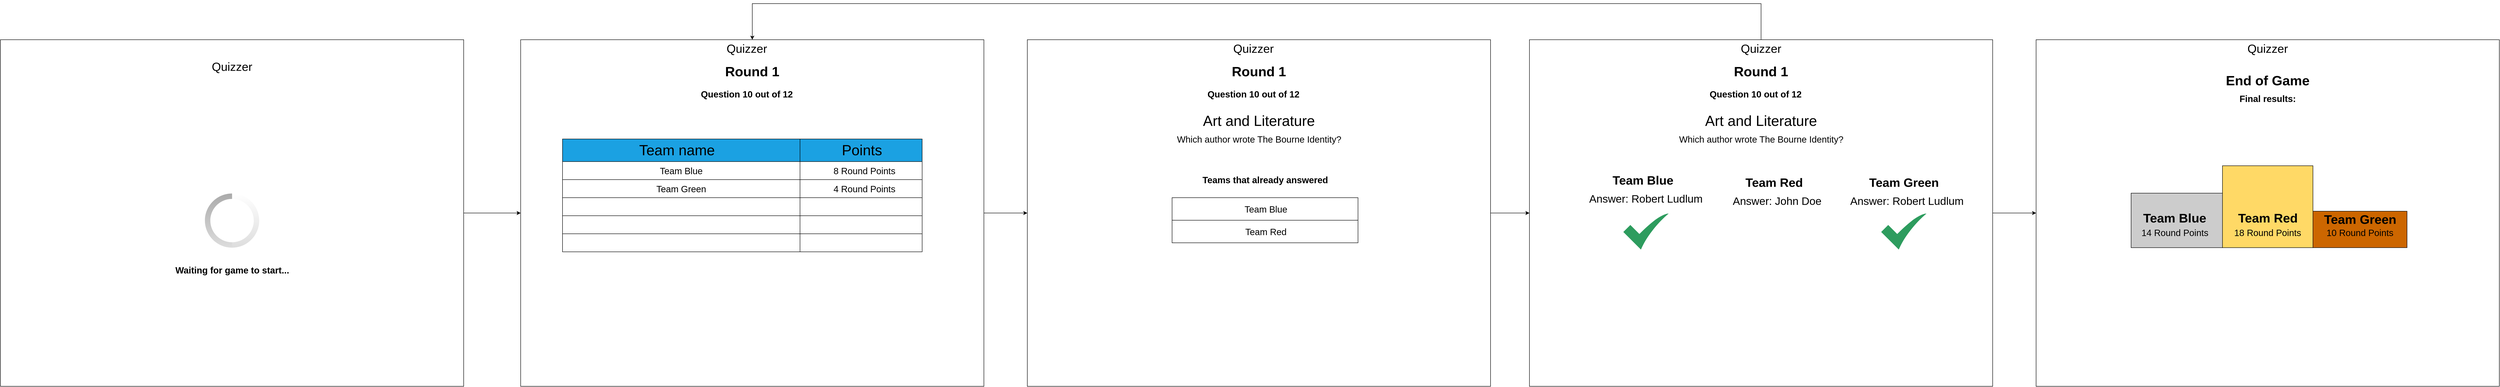 <mxfile version="13.7.9" type="device" pages="3"><diagram id="rg1BtX0YOyvUwjqByZqp" name="Scoreboard"><mxGraphModel dx="4019" dy="1700" grid="1" gridSize="10" guides="1" tooltips="1" connect="1" arrows="1" fold="1" page="1" pageScale="1" pageWidth="827" pageHeight="1169" math="0" shadow="0"><root><mxCell id="0"/><mxCell id="1" parent="0"/><mxCell id="B4Tlpk1xXInEE_mnZcsA-34" style="edgeStyle=orthogonalEdgeStyle;rounded=0;orthogonalLoop=1;jettySize=auto;html=1;fontSize=20;" parent="1" source="B4Tlpk1xXInEE_mnZcsA-1" target="B4Tlpk1xXInEE_mnZcsA-19" edge="1"><mxGeometry relative="1" as="geometry"/></mxCell><mxCell id="B4Tlpk1xXInEE_mnZcsA-1" value="" style="rounded=0;whiteSpace=wrap;html=1;" parent="1" vertex="1"><mxGeometry x="270" y="130" width="1024" height="768" as="geometry"/></mxCell><mxCell id="B4Tlpk1xXInEE_mnZcsA-4" value="&lt;font style=&quot;font-size: 30px&quot;&gt;Round 1&lt;/font&gt;" style="text;html=1;strokeColor=none;fillColor=none;align=center;verticalAlign=middle;whiteSpace=wrap;rounded=0;fontStyle=1" parent="1" vertex="1"><mxGeometry x="702" y="190" width="160" height="20" as="geometry"/></mxCell><mxCell id="B4Tlpk1xXInEE_mnZcsA-5" value="" style="rounded=0;whiteSpace=wrap;html=1;" parent="1" vertex="1"><mxGeometry x="362.5" y="400" width="525" height="40" as="geometry"/></mxCell><mxCell id="B4Tlpk1xXInEE_mnZcsA-7" value="&lt;b&gt;Question 10 out of 12&lt;/b&gt;" style="text;html=1;strokeColor=none;fillColor=none;align=center;verticalAlign=middle;whiteSpace=wrap;rounded=0;fontSize=20;" parent="1" vertex="1"><mxGeometry x="640" y="240" width="260" height="20" as="geometry"/></mxCell><mxCell id="B4Tlpk1xXInEE_mnZcsA-8" value="Team Blue" style="text;html=1;strokeColor=none;fillColor=none;align=center;verticalAlign=middle;whiteSpace=wrap;rounded=0;fontSize=20;" parent="1" vertex="1"><mxGeometry x="525" y="410" width="200" height="20" as="geometry"/></mxCell><mxCell id="B4Tlpk1xXInEE_mnZcsA-9" value="" style="rounded=0;whiteSpace=wrap;html=1;" parent="1" vertex="1"><mxGeometry x="887.5" y="400" width="270" height="40" as="geometry"/></mxCell><mxCell id="B4Tlpk1xXInEE_mnZcsA-10" value="8 Round Points" style="text;html=1;strokeColor=none;fillColor=none;align=center;verticalAlign=middle;whiteSpace=wrap;rounded=0;fontSize=20;" parent="1" vertex="1"><mxGeometry x="930" y="410" width="200" height="20" as="geometry"/></mxCell><mxCell id="B4Tlpk1xXInEE_mnZcsA-11" value="" style="rounded=0;whiteSpace=wrap;html=1;" parent="1" vertex="1"><mxGeometry x="362.5" y="440" width="525" height="40" as="geometry"/></mxCell><mxCell id="B4Tlpk1xXInEE_mnZcsA-12" value="Team Green" style="text;html=1;strokeColor=none;fillColor=none;align=center;verticalAlign=middle;whiteSpace=wrap;rounded=0;fontSize=20;" parent="1" vertex="1"><mxGeometry x="525" y="450" width="200" height="20" as="geometry"/></mxCell><mxCell id="B4Tlpk1xXInEE_mnZcsA-13" value="" style="rounded=0;whiteSpace=wrap;html=1;" parent="1" vertex="1"><mxGeometry x="887.5" y="440" width="270" height="40" as="geometry"/></mxCell><mxCell id="B4Tlpk1xXInEE_mnZcsA-14" value="4 Round Points" style="text;html=1;strokeColor=none;fillColor=none;align=center;verticalAlign=middle;whiteSpace=wrap;rounded=0;fontSize=20;" parent="1" vertex="1"><mxGeometry x="930" y="450" width="200" height="20" as="geometry"/></mxCell><mxCell id="B4Tlpk1xXInEE_mnZcsA-71" style="edgeStyle=orthogonalEdgeStyle;rounded=0;orthogonalLoop=1;jettySize=auto;html=1;fontSize=32;" parent="1" source="B4Tlpk1xXInEE_mnZcsA-19" target="B4Tlpk1xXInEE_mnZcsA-61" edge="1"><mxGeometry relative="1" as="geometry"/></mxCell><mxCell id="B4Tlpk1xXInEE_mnZcsA-19" value="" style="rounded=0;whiteSpace=wrap;html=1;" parent="1" vertex="1"><mxGeometry x="1390" y="130" width="1024" height="768" as="geometry"/></mxCell><mxCell id="B4Tlpk1xXInEE_mnZcsA-22" value="&lt;font style=&quot;font-size: 30px&quot;&gt;Round 1&lt;/font&gt;" style="text;html=1;strokeColor=none;fillColor=none;align=center;verticalAlign=middle;whiteSpace=wrap;rounded=0;fontStyle=1" parent="1" vertex="1"><mxGeometry x="1822" y="190" width="160" height="20" as="geometry"/></mxCell><mxCell id="B4Tlpk1xXInEE_mnZcsA-24" value="&lt;b&gt;Question 10 out of 12&lt;/b&gt;" style="text;html=1;strokeColor=none;fillColor=none;align=center;verticalAlign=middle;whiteSpace=wrap;rounded=0;fontSize=20;" parent="1" vertex="1"><mxGeometry x="1760" y="240" width="260" height="20" as="geometry"/></mxCell><mxCell id="B4Tlpk1xXInEE_mnZcsA-37" value="" style="rounded=0;whiteSpace=wrap;html=1;" parent="1" vertex="1"><mxGeometry x="362.5" y="480" width="525" height="40" as="geometry"/></mxCell><mxCell id="B4Tlpk1xXInEE_mnZcsA-38" value="" style="rounded=0;whiteSpace=wrap;html=1;" parent="1" vertex="1"><mxGeometry x="887.5" y="480" width="270" height="40" as="geometry"/></mxCell><mxCell id="B4Tlpk1xXInEE_mnZcsA-42" value="" style="rounded=0;whiteSpace=wrap;html=1;" parent="1" vertex="1"><mxGeometry x="362.5" y="520" width="525" height="40" as="geometry"/></mxCell><mxCell id="B4Tlpk1xXInEE_mnZcsA-43" value="" style="rounded=0;whiteSpace=wrap;html=1;" parent="1" vertex="1"><mxGeometry x="887.5" y="520" width="270" height="40" as="geometry"/></mxCell><mxCell id="B4Tlpk1xXInEE_mnZcsA-44" value="" style="rounded=0;whiteSpace=wrap;html=1;" parent="1" vertex="1"><mxGeometry x="362.5" y="560" width="525" height="40" as="geometry"/></mxCell><mxCell id="B4Tlpk1xXInEE_mnZcsA-45" value="" style="rounded=0;whiteSpace=wrap;html=1;" parent="1" vertex="1"><mxGeometry x="887.5" y="560" width="270" height="40" as="geometry"/></mxCell><mxCell id="B4Tlpk1xXInEE_mnZcsA-46" value="" style="rounded=0;whiteSpace=wrap;html=1;fillColor=#1BA1E2;" parent="1" vertex="1"><mxGeometry x="362.5" y="350" width="525" height="50" as="geometry"/></mxCell><mxCell id="B4Tlpk1xXInEE_mnZcsA-47" value="" style="rounded=0;whiteSpace=wrap;html=1;fillColor=#1BA1E2;" parent="1" vertex="1"><mxGeometry x="887.5" y="350" width="270" height="50" as="geometry"/></mxCell><mxCell id="B4Tlpk1xXInEE_mnZcsA-15" value="Team name" style="text;html=1;strokeColor=none;fillColor=none;align=left;verticalAlign=middle;whiteSpace=wrap;rounded=0;fontSize=32;" parent="1" vertex="1"><mxGeometry x="530" y="365" width="278.75" height="20" as="geometry"/></mxCell><mxCell id="B4Tlpk1xXInEE_mnZcsA-16" value="Points" style="text;html=1;strokeColor=none;fillColor=none;align=left;verticalAlign=middle;whiteSpace=wrap;rounded=0;fontSize=32;" parent="1" vertex="1"><mxGeometry x="977.5" y="365" width="147.5" height="20" as="geometry"/></mxCell><mxCell id="B4Tlpk1xXInEE_mnZcsA-52" value="Which author wrote The Bourne Identity?" style="text;html=1;strokeColor=none;fillColor=none;align=center;verticalAlign=middle;whiteSpace=wrap;rounded=0;fontSize=20;" parent="1" vertex="1"><mxGeometry x="1694.5" y="340" width="415" height="20" as="geometry"/></mxCell><mxCell id="B4Tlpk1xXInEE_mnZcsA-54" value="Art and Literature" style="text;html=1;strokeColor=none;fillColor=none;align=center;verticalAlign=middle;whiteSpace=wrap;rounded=0;fontSize=32;" parent="1" vertex="1"><mxGeometry x="1717" y="300" width="370" height="20" as="geometry"/></mxCell><mxCell id="B4Tlpk1xXInEE_mnZcsA-55" value="" style="rounded=0;whiteSpace=wrap;html=1;fontSize=32;align=left;fillColor=#FFFFFF;" parent="1" vertex="1"><mxGeometry x="1710" y="480" width="411" height="50" as="geometry"/></mxCell><mxCell id="B4Tlpk1xXInEE_mnZcsA-56" value="&lt;b&gt;Teams that already answered&lt;/b&gt;" style="text;html=1;strokeColor=none;fillColor=none;align=center;verticalAlign=middle;whiteSpace=wrap;rounded=0;fontSize=20;" parent="1" vertex="1"><mxGeometry x="1761.5" y="430" width="308" height="20" as="geometry"/></mxCell><mxCell id="B4Tlpk1xXInEE_mnZcsA-58" value="Team Blue" style="text;html=1;strokeColor=none;fillColor=none;align=center;verticalAlign=middle;whiteSpace=wrap;rounded=0;fontSize=20;" parent="1" vertex="1"><mxGeometry x="1710" y="495" width="415" height="20" as="geometry"/></mxCell><mxCell id="B4Tlpk1xXInEE_mnZcsA-59" value="" style="rounded=0;whiteSpace=wrap;html=1;fontSize=32;align=left;fillColor=#FFFFFF;" parent="1" vertex="1"><mxGeometry x="1710" y="530" width="411" height="50" as="geometry"/></mxCell><mxCell id="B4Tlpk1xXInEE_mnZcsA-60" value="Team Red" style="text;html=1;strokeColor=none;fillColor=none;align=center;verticalAlign=middle;whiteSpace=wrap;rounded=0;fontSize=20;" parent="1" vertex="1"><mxGeometry x="1710" y="545" width="415" height="20" as="geometry"/></mxCell><mxCell id="B4Tlpk1xXInEE_mnZcsA-72" style="edgeStyle=orthogonalEdgeStyle;rounded=0;orthogonalLoop=1;jettySize=auto;html=1;entryX=0.5;entryY=0;entryDx=0;entryDy=0;fontSize=32;" parent="1" source="B4Tlpk1xXInEE_mnZcsA-61" target="B4Tlpk1xXInEE_mnZcsA-1" edge="1"><mxGeometry relative="1" as="geometry"><Array as="points"><mxPoint x="3012" y="50"/><mxPoint x="782" y="50"/></Array></mxGeometry></mxCell><mxCell id="B4Tlpk1xXInEE_mnZcsA-136" style="edgeStyle=orthogonalEdgeStyle;rounded=0;orthogonalLoop=1;jettySize=auto;html=1;exitX=1;exitY=0.5;exitDx=0;exitDy=0;fontSize=28;" parent="1" source="B4Tlpk1xXInEE_mnZcsA-61" target="B4Tlpk1xXInEE_mnZcsA-95" edge="1"><mxGeometry relative="1" as="geometry"/></mxCell><mxCell id="B4Tlpk1xXInEE_mnZcsA-61" value="" style="rounded=0;whiteSpace=wrap;html=1;" parent="1" vertex="1"><mxGeometry x="2500" y="130" width="1024" height="768" as="geometry"/></mxCell><mxCell id="B4Tlpk1xXInEE_mnZcsA-62" value="&lt;font style=&quot;font-size: 30px&quot;&gt;Round 1&lt;/font&gt;" style="text;html=1;strokeColor=none;fillColor=none;align=center;verticalAlign=middle;whiteSpace=wrap;rounded=0;fontStyle=1" parent="1" vertex="1"><mxGeometry x="2932" y="190" width="160" height="20" as="geometry"/></mxCell><mxCell id="B4Tlpk1xXInEE_mnZcsA-63" value="&lt;b&gt;Question 10 out of 12&lt;/b&gt;" style="text;html=1;strokeColor=none;fillColor=none;align=center;verticalAlign=middle;whiteSpace=wrap;rounded=0;fontSize=20;" parent="1" vertex="1"><mxGeometry x="2870" y="240" width="260" height="20" as="geometry"/></mxCell><mxCell id="B4Tlpk1xXInEE_mnZcsA-64" value="Which author wrote The Bourne Identity?" style="text;html=1;strokeColor=none;fillColor=none;align=center;verticalAlign=middle;whiteSpace=wrap;rounded=0;fontSize=20;" parent="1" vertex="1"><mxGeometry x="2804.5" y="340" width="415" height="20" as="geometry"/></mxCell><mxCell id="B4Tlpk1xXInEE_mnZcsA-65" value="Art and Literature" style="text;html=1;strokeColor=none;fillColor=none;align=center;verticalAlign=middle;whiteSpace=wrap;rounded=0;fontSize=32;" parent="1" vertex="1"><mxGeometry x="2827" y="300" width="370" height="20" as="geometry"/></mxCell><mxCell id="B4Tlpk1xXInEE_mnZcsA-76" value="&lt;font style=&quot;font-size: 27px&quot;&gt;Team Blue&lt;/font&gt;" style="text;html=1;strokeColor=none;fillColor=none;align=center;verticalAlign=middle;whiteSpace=wrap;rounded=0;fontSize=32;fontStyle=1" parent="1" vertex="1"><mxGeometry x="2660.5" y="430" width="180" height="20" as="geometry"/></mxCell><mxCell id="B4Tlpk1xXInEE_mnZcsA-81" value="&lt;font style=&quot;font-size: 24px&quot;&gt;Answer: Robert Ludlum&lt;/font&gt;" style="text;html=1;strokeColor=none;fillColor=none;align=center;verticalAlign=middle;whiteSpace=wrap;rounded=0;fontSize=32;" parent="1" vertex="1"><mxGeometry x="2620" y="470" width="275" height="20" as="geometry"/></mxCell><mxCell id="B4Tlpk1xXInEE_mnZcsA-82" value="&lt;font style=&quot;font-size: 27px&quot;&gt;Team Red&lt;/font&gt;" style="text;html=1;strokeColor=none;fillColor=none;align=center;verticalAlign=middle;whiteSpace=wrap;rounded=0;fontSize=32;fontStyle=1" parent="1" vertex="1"><mxGeometry x="2950.5" y="435" width="180" height="20" as="geometry"/></mxCell><mxCell id="B4Tlpk1xXInEE_mnZcsA-83" value="&lt;font style=&quot;font-size: 24px&quot;&gt;Answer: John Doe&lt;/font&gt;" style="text;html=1;strokeColor=none;fillColor=none;align=center;verticalAlign=middle;whiteSpace=wrap;rounded=0;fontSize=32;" parent="1" vertex="1"><mxGeometry x="2910" y="475" width="275" height="20" as="geometry"/></mxCell><mxCell id="B4Tlpk1xXInEE_mnZcsA-87" value="&lt;font style=&quot;font-size: 27px&quot;&gt;Team Green&lt;/font&gt;" style="text;html=1;strokeColor=none;fillColor=none;align=center;verticalAlign=middle;whiteSpace=wrap;rounded=0;fontSize=32;fontStyle=1" parent="1" vertex="1"><mxGeometry x="3237.5" y="435" width="180" height="20" as="geometry"/></mxCell><mxCell id="B4Tlpk1xXInEE_mnZcsA-88" value="&lt;span style=&quot;font-size: 24px&quot;&gt;Answer: Robert Ludlum&lt;/span&gt;" style="text;html=1;strokeColor=none;fillColor=none;align=center;verticalAlign=middle;whiteSpace=wrap;rounded=0;fontSize=32;" parent="1" vertex="1"><mxGeometry x="3197" y="475" width="275" height="20" as="geometry"/></mxCell><mxCell id="B4Tlpk1xXInEE_mnZcsA-89" value="" style="html=1;aspect=fixed;strokeColor=none;shadow=0;align=center;verticalAlign=top;fillColor=#2D9C5E;shape=mxgraph.gcp2.check;fontSize=32;" parent="1" vertex="1"><mxGeometry x="2707.5" y="515" width="100" height="80" as="geometry"/></mxCell><mxCell id="B4Tlpk1xXInEE_mnZcsA-90" value="" style="shape=image;html=1;verticalAlign=top;verticalLabelPosition=bottom;labelBackgroundColor=#ffffff;imageAspect=0;aspect=fixed;image=https://cdn1.iconfinder.com/data/icons/ui-navigation-1/152/close-128.png;fillColor=#FFFFFF;fontSize=32;align=left;" parent="1" vertex="1"><mxGeometry x="2995.5" y="515" width="90" height="90" as="geometry"/></mxCell><mxCell id="B4Tlpk1xXInEE_mnZcsA-91" value="" style="html=1;aspect=fixed;strokeColor=none;shadow=0;align=center;verticalAlign=top;fillColor=#2D9C5E;shape=mxgraph.gcp2.check;fontSize=32;" parent="1" vertex="1"><mxGeometry x="3277.5" y="515" width="100" height="80" as="geometry"/></mxCell><mxCell id="B4Tlpk1xXInEE_mnZcsA-95" value="" style="rounded=0;whiteSpace=wrap;html=1;" parent="1" vertex="1"><mxGeometry x="3620" y="130" width="1024" height="768" as="geometry"/></mxCell><mxCell id="B4Tlpk1xXInEE_mnZcsA-96" value="&lt;font style=&quot;font-size: 30px&quot;&gt;End of Game&lt;/font&gt;" style="text;html=1;strokeColor=none;fillColor=none;align=center;verticalAlign=middle;whiteSpace=wrap;rounded=0;fontStyle=1" parent="1" vertex="1"><mxGeometry x="3998" y="210" width="268" height="20" as="geometry"/></mxCell><mxCell id="B4Tlpk1xXInEE_mnZcsA-98" value="&lt;b&gt;Final results:&lt;/b&gt;" style="text;html=1;strokeColor=none;fillColor=none;align=center;verticalAlign=middle;whiteSpace=wrap;rounded=0;fontSize=20;" parent="1" vertex="1"><mxGeometry x="4002" y="250" width="260" height="20" as="geometry"/></mxCell><mxCell id="B4Tlpk1xXInEE_mnZcsA-118" value="" style="rounded=0;whiteSpace=wrap;html=1;fontSize=32;align=left;fillColor=#CCCCCC;" parent="1" vertex="1"><mxGeometry x="3830" y="470" width="202" height="120.75" as="geometry"/></mxCell><mxCell id="B4Tlpk1xXInEE_mnZcsA-119" value="" style="rounded=0;whiteSpace=wrap;html=1;fontSize=32;align=left;fillColor=#FFD966;" parent="1" vertex="1"><mxGeometry x="4032" y="409.25" width="200" height="181.5" as="geometry"/></mxCell><mxCell id="B4Tlpk1xXInEE_mnZcsA-120" value="" style="rounded=0;whiteSpace=wrap;html=1;fontSize=32;align=left;fillColor=#CC6600;" parent="1" vertex="1"><mxGeometry x="4232" y="510" width="208" height="80.75" as="geometry"/></mxCell><mxCell id="B4Tlpk1xXInEE_mnZcsA-121" value="" style="shape=image;html=1;verticalAlign=top;verticalLabelPosition=bottom;labelBackgroundColor=#ffffff;imageAspect=0;aspect=fixed;image=https://cdn4.iconfinder.com/data/icons/48-bubbles/48/41.Trophy-128.png;fillColor=#FFFFFF;fontSize=32;align=left;" parent="1" vertex="1"><mxGeometry x="4068" y="330" width="128" height="128" as="geometry"/></mxCell><mxCell id="B4Tlpk1xXInEE_mnZcsA-122" value="" style="shape=image;html=1;verticalAlign=top;verticalLabelPosition=bottom;labelBackgroundColor=#ffffff;imageAspect=0;aspect=fixed;image=https://cdn2.iconfinder.com/data/icons/integers/60/number-three-128.png;fillColor=#FFFFFF;fontSize=32;align=left;" parent="1" vertex="1"><mxGeometry x="4291" y="409.25" width="90" height="90" as="geometry"/></mxCell><mxCell id="B4Tlpk1xXInEE_mnZcsA-123" value="" style="shape=image;html=1;verticalAlign=top;verticalLabelPosition=bottom;labelBackgroundColor=#ffffff;imageAspect=0;aspect=fixed;image=https://cdn2.iconfinder.com/data/icons/integers/60/number-two-128.png;fillColor=#FFFFFF;fontSize=32;align=left;" parent="1" vertex="1"><mxGeometry x="3880" y="365" width="93" height="93" as="geometry"/></mxCell><mxCell id="B4Tlpk1xXInEE_mnZcsA-124" value="Team Red" style="text;html=1;strokeColor=none;fillColor=none;align=center;verticalAlign=middle;whiteSpace=wrap;rounded=0;fontSize=28;fontStyle=1" parent="1" vertex="1"><mxGeometry x="4034.75" y="515" width="194.5" height="20" as="geometry"/></mxCell><mxCell id="B4Tlpk1xXInEE_mnZcsA-125" value="Team Green" style="text;html=1;strokeColor=none;fillColor=none;align=center;verticalAlign=middle;whiteSpace=wrap;rounded=0;fontSize=28;fontStyle=1" parent="1" vertex="1"><mxGeometry x="4238.75" y="518" width="194.5" height="20" as="geometry"/></mxCell><mxCell id="B4Tlpk1xXInEE_mnZcsA-126" value="Team Blue" style="text;html=1;strokeColor=none;fillColor=none;align=center;verticalAlign=middle;whiteSpace=wrap;rounded=0;fontSize=28;fontStyle=1" parent="1" vertex="1"><mxGeometry x="3829.25" y="515" width="194.5" height="20" as="geometry"/></mxCell><mxCell id="B4Tlpk1xXInEE_mnZcsA-129" value="&lt;font style=&quot;font-size: 20px&quot;&gt;10 Round Points&lt;/font&gt;" style="text;html=1;strokeColor=none;fillColor=none;align=center;verticalAlign=middle;whiteSpace=wrap;rounded=0;fontSize=28;" parent="1" vertex="1"><mxGeometry x="4254" y="545" width="164" height="20" as="geometry"/></mxCell><mxCell id="B4Tlpk1xXInEE_mnZcsA-130" value="&lt;font style=&quot;font-size: 20px&quot;&gt;18 Round Points&lt;/font&gt;" style="text;html=1;strokeColor=none;fillColor=none;align=center;verticalAlign=middle;whiteSpace=wrap;rounded=0;fontSize=28;" parent="1" vertex="1"><mxGeometry x="4050" y="545" width="164" height="20" as="geometry"/></mxCell><mxCell id="B4Tlpk1xXInEE_mnZcsA-131" value="&lt;font style=&quot;font-size: 20px&quot;&gt;14 Round Points&lt;/font&gt;" style="text;html=1;strokeColor=none;fillColor=none;align=center;verticalAlign=middle;whiteSpace=wrap;rounded=0;fontSize=28;" parent="1" vertex="1"><mxGeometry x="3844.5" y="545" width="164" height="20" as="geometry"/></mxCell><mxCell id="B4Tlpk1xXInEE_mnZcsA-132" value="&lt;font style=&quot;font-size: 26px&quot;&gt;Quizzer&lt;/font&gt;" style="text;html=1;strokeColor=none;fillColor=none;align=center;verticalAlign=middle;whiteSpace=wrap;rounded=0;" parent="1" vertex="1"><mxGeometry x="750" y="140" width="40" height="20" as="geometry"/></mxCell><mxCell id="B4Tlpk1xXInEE_mnZcsA-133" value="&lt;font style=&quot;font-size: 26px&quot;&gt;Quizzer&lt;/font&gt;" style="text;html=1;strokeColor=none;fillColor=none;align=center;verticalAlign=middle;whiteSpace=wrap;rounded=0;" parent="1" vertex="1"><mxGeometry x="1870" y="140" width="40" height="20" as="geometry"/></mxCell><mxCell id="B4Tlpk1xXInEE_mnZcsA-134" value="&lt;font style=&quot;font-size: 26px&quot;&gt;Quizzer&lt;/font&gt;" style="text;html=1;strokeColor=none;fillColor=none;align=center;verticalAlign=middle;whiteSpace=wrap;rounded=0;" parent="1" vertex="1"><mxGeometry x="2992" y="140" width="40" height="20" as="geometry"/></mxCell><mxCell id="B4Tlpk1xXInEE_mnZcsA-135" value="&lt;font style=&quot;font-size: 26px&quot;&gt;Quizzer&lt;/font&gt;" style="text;html=1;strokeColor=none;fillColor=none;align=center;verticalAlign=middle;whiteSpace=wrap;rounded=0;" parent="1" vertex="1"><mxGeometry x="4112" y="140" width="40" height="20" as="geometry"/></mxCell><mxCell id="_bC5FOHZGV3DGqEdlsUf-1" style="edgeStyle=orthogonalEdgeStyle;rounded=0;orthogonalLoop=1;jettySize=auto;html=1;" edge="1" parent="1" source="zPjuXNCeKTwHcQ6GzQJo-1" target="B4Tlpk1xXInEE_mnZcsA-1"><mxGeometry relative="1" as="geometry"/></mxCell><mxCell id="zPjuXNCeKTwHcQ6GzQJo-1" value="" style="rounded=0;whiteSpace=wrap;html=1;" vertex="1" parent="1"><mxGeometry x="-880" y="130" width="1024" height="768" as="geometry"/></mxCell><mxCell id="zPjuXNCeKTwHcQ6GzQJo-2" value="" style="verticalLabelPosition=bottom;verticalAlign=top;html=1;shadow=0;dashed=0;strokeWidth=1;shape=mxgraph.android.indeterminateSpinner;" vertex="1" parent="1"><mxGeometry x="-428" y="470.75" width="120" height="120" as="geometry"/></mxCell><mxCell id="zPjuXNCeKTwHcQ6GzQJo-3" value="&lt;font style=&quot;font-size: 20px&quot;&gt;Waiting for game to start...&lt;/font&gt;" style="text;html=1;strokeColor=none;fillColor=none;align=center;verticalAlign=middle;whiteSpace=wrap;rounded=0;fontStyle=1" vertex="1" parent="1"><mxGeometry x="-496.25" y="630" width="256.5" height="20" as="geometry"/></mxCell><mxCell id="zPjuXNCeKTwHcQ6GzQJo-4" value="&lt;font style=&quot;font-size: 26px&quot;&gt;Quizzer&lt;/font&gt;" style="text;html=1;strokeColor=none;fillColor=none;align=center;verticalAlign=middle;whiteSpace=wrap;rounded=0;" vertex="1" parent="1"><mxGeometry x="-388" y="180" width="40" height="20" as="geometry"/></mxCell></root></mxGraphModel></diagram><diagram id="EPLuQpguUsKvDiZ4hwqx" name="Interactions"><mxGraphModel dx="3534" dy="2527" grid="1" gridSize="10" guides="1" tooltips="1" connect="1" arrows="1" fold="1" page="1" pageScale="1" pageWidth="1169" pageHeight="827" math="0" shadow="0"><root><mxCell id="UqAo5CfEHRjORwVbhIGS-0"/><mxCell id="UqAo5CfEHRjORwVbhIGS-1" parent="UqAo5CfEHRjORwVbhIGS-0"/><mxCell id="qf1_I9PX8FhXdazu507q-0" style="edgeStyle=orthogonalEdgeStyle;rounded=0;orthogonalLoop=1;jettySize=auto;html=1;exitX=1;exitY=0.5;exitDx=0;exitDy=0;entryX=0;entryY=0.5;entryDx=0;entryDy=0;" parent="UqAo5CfEHRjORwVbhIGS-1" source="lDTDEA2sQHca24JIP9gM-32" target="dkFydCsibvsqijXtzW1g-1" edge="1"><mxGeometry relative="1" as="geometry"/></mxCell><mxCell id="lDTDEA2sQHca24JIP9gM-32" value="" style="rounded=0;whiteSpace=wrap;html=1;" parent="UqAo5CfEHRjORwVbhIGS-1" vertex="1"><mxGeometry x="-880" y="130" width="1024" height="768" as="geometry"/></mxCell><mxCell id="dkFydCsibvsqijXtzW1g-0" style="edgeStyle=orthogonalEdgeStyle;rounded=0;orthogonalLoop=1;jettySize=auto;html=1;fontSize=20;" parent="UqAo5CfEHRjORwVbhIGS-1" source="dkFydCsibvsqijXtzW1g-1" target="dkFydCsibvsqijXtzW1g-13" edge="1"><mxGeometry relative="1" as="geometry"/></mxCell><mxCell id="lDTDEA2sQHca24JIP9gM-13" style="edgeStyle=orthogonalEdgeStyle;rounded=0;orthogonalLoop=1;jettySize=auto;html=1;exitX=0.75;exitY=1;exitDx=0;exitDy=0;entryX=0.5;entryY=0;entryDx=0;entryDy=0;" parent="UqAo5CfEHRjORwVbhIGS-1" source="dkFydCsibvsqijXtzW1g-1" target="lDTDEA2sQHca24JIP9gM-12" edge="1"><mxGeometry relative="1" as="geometry"/></mxCell><mxCell id="dkFydCsibvsqijXtzW1g-1" value="" style="rounded=0;whiteSpace=wrap;html=1;" parent="UqAo5CfEHRjORwVbhIGS-1" vertex="1"><mxGeometry x="270" y="130" width="1024" height="768" as="geometry"/></mxCell><mxCell id="dkFydCsibvsqijXtzW1g-2" value="&lt;font style=&quot;font-size: 30px&quot;&gt;Round 1&lt;/font&gt;" style="text;html=1;strokeColor=none;fillColor=none;align=center;verticalAlign=middle;whiteSpace=wrap;rounded=0;fontStyle=1" parent="UqAo5CfEHRjORwVbhIGS-1" vertex="1"><mxGeometry x="702" y="190" width="160" height="20" as="geometry"/></mxCell><mxCell id="dkFydCsibvsqijXtzW1g-3" value="" style="rounded=0;whiteSpace=wrap;html=1;" parent="UqAo5CfEHRjORwVbhIGS-1" vertex="1"><mxGeometry x="362.5" y="400" width="525" height="40" as="geometry"/></mxCell><mxCell id="dkFydCsibvsqijXtzW1g-4" value="&lt;b&gt;Question 10 out of 12&lt;/b&gt;" style="text;html=1;strokeColor=none;fillColor=none;align=center;verticalAlign=middle;whiteSpace=wrap;rounded=0;fontSize=20;" parent="UqAo5CfEHRjORwVbhIGS-1" vertex="1"><mxGeometry x="640" y="240" width="260" height="20" as="geometry"/></mxCell><mxCell id="dkFydCsibvsqijXtzW1g-5" value="Team Blue" style="text;html=1;strokeColor=none;fillColor=none;align=center;verticalAlign=middle;whiteSpace=wrap;rounded=0;fontSize=20;" parent="UqAo5CfEHRjORwVbhIGS-1" vertex="1"><mxGeometry x="525" y="410" width="200" height="20" as="geometry"/></mxCell><mxCell id="dkFydCsibvsqijXtzW1g-6" value="" style="rounded=0;whiteSpace=wrap;html=1;" parent="UqAo5CfEHRjORwVbhIGS-1" vertex="1"><mxGeometry x="887.5" y="400" width="270" height="40" as="geometry"/></mxCell><mxCell id="dkFydCsibvsqijXtzW1g-7" value="8 Round Points" style="text;html=1;strokeColor=none;fillColor=none;align=center;verticalAlign=middle;whiteSpace=wrap;rounded=0;fontSize=20;" parent="UqAo5CfEHRjORwVbhIGS-1" vertex="1"><mxGeometry x="930" y="410" width="200" height="20" as="geometry"/></mxCell><mxCell id="lDTDEA2sQHca24JIP9gM-11" style="edgeStyle=orthogonalEdgeStyle;rounded=0;orthogonalLoop=1;jettySize=auto;html=1;exitX=0;exitY=0.5;exitDx=0;exitDy=0;" parent="UqAo5CfEHRjORwVbhIGS-1" source="dkFydCsibvsqijXtzW1g-8" target="lDTDEA2sQHca24JIP9gM-9" edge="1"><mxGeometry relative="1" as="geometry"/></mxCell><mxCell id="dkFydCsibvsqijXtzW1g-8" value="" style="rounded=0;whiteSpace=wrap;html=1;" parent="UqAo5CfEHRjORwVbhIGS-1" vertex="1"><mxGeometry x="362.5" y="440" width="525" height="40" as="geometry"/></mxCell><mxCell id="dkFydCsibvsqijXtzW1g-9" value="Team Green" style="text;html=1;strokeColor=none;fillColor=none;align=center;verticalAlign=middle;whiteSpace=wrap;rounded=0;fontSize=20;" parent="UqAo5CfEHRjORwVbhIGS-1" vertex="1"><mxGeometry x="525" y="450" width="200" height="20" as="geometry"/></mxCell><mxCell id="dkFydCsibvsqijXtzW1g-10" value="" style="rounded=0;whiteSpace=wrap;html=1;" parent="UqAo5CfEHRjORwVbhIGS-1" vertex="1"><mxGeometry x="887.5" y="440" width="270" height="40" as="geometry"/></mxCell><mxCell id="dkFydCsibvsqijXtzW1g-11" value="4 Round Points" style="text;html=1;strokeColor=none;fillColor=none;align=center;verticalAlign=middle;whiteSpace=wrap;rounded=0;fontSize=20;" parent="UqAo5CfEHRjORwVbhIGS-1" vertex="1"><mxGeometry x="930" y="450" width="200" height="20" as="geometry"/></mxCell><mxCell id="dkFydCsibvsqijXtzW1g-12" style="edgeStyle=orthogonalEdgeStyle;rounded=0;orthogonalLoop=1;jettySize=auto;html=1;fontSize=32;" parent="UqAo5CfEHRjORwVbhIGS-1" source="dkFydCsibvsqijXtzW1g-13" target="dkFydCsibvsqijXtzW1g-35" edge="1"><mxGeometry relative="1" as="geometry"/></mxCell><mxCell id="lDTDEA2sQHca24JIP9gM-6" style="edgeStyle=orthogonalEdgeStyle;rounded=0;orthogonalLoop=1;jettySize=auto;html=1;exitX=0.75;exitY=1;exitDx=0;exitDy=0;entryX=0.5;entryY=0;entryDx=0;entryDy=0;" parent="UqAo5CfEHRjORwVbhIGS-1" source="dkFydCsibvsqijXtzW1g-13" target="lDTDEA2sQHca24JIP9gM-5" edge="1"><mxGeometry relative="1" as="geometry"/></mxCell><mxCell id="dkFydCsibvsqijXtzW1g-13" value="" style="rounded=0;whiteSpace=wrap;html=1;" parent="UqAo5CfEHRjORwVbhIGS-1" vertex="1"><mxGeometry x="1390" y="130" width="1024" height="768" as="geometry"/></mxCell><mxCell id="dkFydCsibvsqijXtzW1g-14" value="&lt;font style=&quot;font-size: 30px&quot;&gt;Round 1&lt;/font&gt;" style="text;html=1;strokeColor=none;fillColor=none;align=center;verticalAlign=middle;whiteSpace=wrap;rounded=0;fontStyle=1" parent="UqAo5CfEHRjORwVbhIGS-1" vertex="1"><mxGeometry x="1822" y="190" width="160" height="20" as="geometry"/></mxCell><mxCell id="dkFydCsibvsqijXtzW1g-15" value="&lt;b&gt;Question 10 out of 12&lt;/b&gt;" style="text;html=1;strokeColor=none;fillColor=none;align=center;verticalAlign=middle;whiteSpace=wrap;rounded=0;fontSize=20;" parent="UqAo5CfEHRjORwVbhIGS-1" vertex="1"><mxGeometry x="1760" y="240" width="260" height="20" as="geometry"/></mxCell><mxCell id="dkFydCsibvsqijXtzW1g-16" value="" style="rounded=0;whiteSpace=wrap;html=1;" parent="UqAo5CfEHRjORwVbhIGS-1" vertex="1"><mxGeometry x="362.5" y="480" width="525" height="40" as="geometry"/></mxCell><mxCell id="dkFydCsibvsqijXtzW1g-17" value="" style="rounded=0;whiteSpace=wrap;html=1;" parent="UqAo5CfEHRjORwVbhIGS-1" vertex="1"><mxGeometry x="887.5" y="480" width="270" height="40" as="geometry"/></mxCell><mxCell id="dkFydCsibvsqijXtzW1g-18" value="" style="rounded=0;whiteSpace=wrap;html=1;" parent="UqAo5CfEHRjORwVbhIGS-1" vertex="1"><mxGeometry x="362.5" y="520" width="525" height="40" as="geometry"/></mxCell><mxCell id="dkFydCsibvsqijXtzW1g-19" value="" style="rounded=0;whiteSpace=wrap;html=1;" parent="UqAo5CfEHRjORwVbhIGS-1" vertex="1"><mxGeometry x="887.5" y="520" width="270" height="40" as="geometry"/></mxCell><mxCell id="dkFydCsibvsqijXtzW1g-20" value="" style="rounded=0;whiteSpace=wrap;html=1;" parent="UqAo5CfEHRjORwVbhIGS-1" vertex="1"><mxGeometry x="362.5" y="560" width="525" height="40" as="geometry"/></mxCell><mxCell id="dkFydCsibvsqijXtzW1g-21" value="" style="rounded=0;whiteSpace=wrap;html=1;" parent="UqAo5CfEHRjORwVbhIGS-1" vertex="1"><mxGeometry x="887.5" y="560" width="270" height="40" as="geometry"/></mxCell><mxCell id="dkFydCsibvsqijXtzW1g-22" value="" style="rounded=0;whiteSpace=wrap;html=1;fillColor=#1BA1E2;" parent="UqAo5CfEHRjORwVbhIGS-1" vertex="1"><mxGeometry x="362.5" y="350" width="525" height="50" as="geometry"/></mxCell><mxCell id="dkFydCsibvsqijXtzW1g-23" value="" style="rounded=0;whiteSpace=wrap;html=1;fillColor=#1BA1E2;" parent="UqAo5CfEHRjORwVbhIGS-1" vertex="1"><mxGeometry x="887.5" y="350" width="270" height="50" as="geometry"/></mxCell><mxCell id="dkFydCsibvsqijXtzW1g-24" value="Team name" style="text;html=1;strokeColor=none;fillColor=none;align=left;verticalAlign=middle;whiteSpace=wrap;rounded=0;fontSize=32;" parent="UqAo5CfEHRjORwVbhIGS-1" vertex="1"><mxGeometry x="530" y="365" width="278.75" height="20" as="geometry"/></mxCell><mxCell id="dkFydCsibvsqijXtzW1g-25" value="Points" style="text;html=1;strokeColor=none;fillColor=none;align=left;verticalAlign=middle;whiteSpace=wrap;rounded=0;fontSize=32;" parent="UqAo5CfEHRjORwVbhIGS-1" vertex="1"><mxGeometry x="977.5" y="365" width="147.5" height="20" as="geometry"/></mxCell><mxCell id="dkFydCsibvsqijXtzW1g-26" value="Which author wrote The Bourne Identity?" style="text;html=1;strokeColor=none;fillColor=none;align=center;verticalAlign=middle;whiteSpace=wrap;rounded=0;fontSize=20;" parent="UqAo5CfEHRjORwVbhIGS-1" vertex="1"><mxGeometry x="1694.5" y="340" width="415" height="20" as="geometry"/></mxCell><mxCell id="dkFydCsibvsqijXtzW1g-27" value="Art and Literature" style="text;html=1;strokeColor=none;fillColor=none;align=center;verticalAlign=middle;whiteSpace=wrap;rounded=0;fontSize=32;" parent="UqAo5CfEHRjORwVbhIGS-1" vertex="1"><mxGeometry x="1717" y="300" width="370" height="20" as="geometry"/></mxCell><mxCell id="dkFydCsibvsqijXtzW1g-28" value="" style="rounded=0;whiteSpace=wrap;html=1;fontSize=32;align=left;fillColor=#FFFFFF;" parent="UqAo5CfEHRjORwVbhIGS-1" vertex="1"><mxGeometry x="1710" y="480" width="411" height="50" as="geometry"/></mxCell><mxCell id="dkFydCsibvsqijXtzW1g-29" value="&lt;b&gt;Teams that already answered&lt;/b&gt;" style="text;html=1;strokeColor=none;fillColor=none;align=center;verticalAlign=middle;whiteSpace=wrap;rounded=0;fontSize=20;" parent="UqAo5CfEHRjORwVbhIGS-1" vertex="1"><mxGeometry x="1761.5" y="430" width="308" height="20" as="geometry"/></mxCell><mxCell id="lDTDEA2sQHca24JIP9gM-4" style="edgeStyle=orthogonalEdgeStyle;rounded=0;orthogonalLoop=1;jettySize=auto;html=1;exitX=0;exitY=0;exitDx=0;exitDy=0;" parent="UqAo5CfEHRjORwVbhIGS-1" source="dkFydCsibvsqijXtzW1g-30" target="lDTDEA2sQHca24JIP9gM-3" edge="1"><mxGeometry relative="1" as="geometry"><Array as="points"><mxPoint x="1710" y="510"/><mxPoint x="1590" y="510"/></Array></mxGeometry></mxCell><mxCell id="dkFydCsibvsqijXtzW1g-30" value="Team Blue" style="text;html=1;strokeColor=none;fillColor=none;align=center;verticalAlign=middle;whiteSpace=wrap;rounded=0;fontSize=20;" parent="UqAo5CfEHRjORwVbhIGS-1" vertex="1"><mxGeometry x="1710" y="495" width="415" height="20" as="geometry"/></mxCell><mxCell id="dkFydCsibvsqijXtzW1g-31" value="" style="rounded=0;whiteSpace=wrap;html=1;fontSize=32;align=left;fillColor=#FFFFFF;" parent="UqAo5CfEHRjORwVbhIGS-1" vertex="1"><mxGeometry x="1710" y="530" width="411" height="50" as="geometry"/></mxCell><mxCell id="dkFydCsibvsqijXtzW1g-32" value="Team Red" style="text;html=1;strokeColor=none;fillColor=none;align=center;verticalAlign=middle;whiteSpace=wrap;rounded=0;fontSize=20;" parent="UqAo5CfEHRjORwVbhIGS-1" vertex="1"><mxGeometry x="1710" y="545" width="415" height="20" as="geometry"/></mxCell><mxCell id="dkFydCsibvsqijXtzW1g-33" style="edgeStyle=orthogonalEdgeStyle;rounded=0;orthogonalLoop=1;jettySize=auto;html=1;entryX=0.5;entryY=0;entryDx=0;entryDy=0;fontSize=32;" parent="UqAo5CfEHRjORwVbhIGS-1" source="dkFydCsibvsqijXtzW1g-35" target="dkFydCsibvsqijXtzW1g-1" edge="1"><mxGeometry relative="1" as="geometry"><Array as="points"><mxPoint x="3012" y="10"/><mxPoint x="782" y="10"/></Array></mxGeometry></mxCell><mxCell id="dkFydCsibvsqijXtzW1g-34" style="edgeStyle=orthogonalEdgeStyle;rounded=0;orthogonalLoop=1;jettySize=auto;html=1;exitX=1;exitY=0.5;exitDx=0;exitDy=0;fontSize=28;" parent="UqAo5CfEHRjORwVbhIGS-1" source="dkFydCsibvsqijXtzW1g-35" target="dkFydCsibvsqijXtzW1g-49" edge="1"><mxGeometry relative="1" as="geometry"/></mxCell><mxCell id="dkFydCsibvsqijXtzW1g-35" value="" style="rounded=0;whiteSpace=wrap;html=1;" parent="UqAo5CfEHRjORwVbhIGS-1" vertex="1"><mxGeometry x="2500" y="130" width="1024" height="768" as="geometry"/></mxCell><mxCell id="dkFydCsibvsqijXtzW1g-36" value="&lt;font style=&quot;font-size: 30px&quot;&gt;Round 1&lt;/font&gt;" style="text;html=1;strokeColor=none;fillColor=none;align=center;verticalAlign=middle;whiteSpace=wrap;rounded=0;fontStyle=1" parent="UqAo5CfEHRjORwVbhIGS-1" vertex="1"><mxGeometry x="2932" y="190" width="160" height="20" as="geometry"/></mxCell><mxCell id="dkFydCsibvsqijXtzW1g-37" value="&lt;b&gt;Question 10 out of 12&lt;/b&gt;" style="text;html=1;strokeColor=none;fillColor=none;align=center;verticalAlign=middle;whiteSpace=wrap;rounded=0;fontSize=20;" parent="UqAo5CfEHRjORwVbhIGS-1" vertex="1"><mxGeometry x="2870" y="240" width="260" height="20" as="geometry"/></mxCell><mxCell id="dkFydCsibvsqijXtzW1g-38" value="Which author wrote The Bourne Identity?" style="text;html=1;strokeColor=none;fillColor=none;align=center;verticalAlign=middle;whiteSpace=wrap;rounded=0;fontSize=20;" parent="UqAo5CfEHRjORwVbhIGS-1" vertex="1"><mxGeometry x="2804.5" y="340" width="415" height="20" as="geometry"/></mxCell><mxCell id="dkFydCsibvsqijXtzW1g-39" value="Art and Literature" style="text;html=1;strokeColor=none;fillColor=none;align=center;verticalAlign=middle;whiteSpace=wrap;rounded=0;fontSize=32;" parent="UqAo5CfEHRjORwVbhIGS-1" vertex="1"><mxGeometry x="2827" y="300" width="370" height="20" as="geometry"/></mxCell><mxCell id="dkFydCsibvsqijXtzW1g-40" value="&lt;font style=&quot;font-size: 27px&quot;&gt;Team Blue&lt;/font&gt;" style="text;html=1;strokeColor=none;fillColor=none;align=center;verticalAlign=middle;whiteSpace=wrap;rounded=0;fontSize=32;fontStyle=1" parent="UqAo5CfEHRjORwVbhIGS-1" vertex="1"><mxGeometry x="2660.5" y="430" width="180" height="20" as="geometry"/></mxCell><mxCell id="dkFydCsibvsqijXtzW1g-41" value="&lt;font style=&quot;font-size: 24px&quot;&gt;Answer: Robert Ludlum&lt;/font&gt;" style="text;html=1;strokeColor=none;fillColor=none;align=center;verticalAlign=middle;whiteSpace=wrap;rounded=0;fontSize=32;" parent="UqAo5CfEHRjORwVbhIGS-1" vertex="1"><mxGeometry x="2620" y="470" width="275" height="20" as="geometry"/></mxCell><mxCell id="dkFydCsibvsqijXtzW1g-42" value="&lt;font style=&quot;font-size: 27px&quot;&gt;Team Red&lt;/font&gt;" style="text;html=1;strokeColor=none;fillColor=none;align=center;verticalAlign=middle;whiteSpace=wrap;rounded=0;fontSize=32;fontStyle=1" parent="UqAo5CfEHRjORwVbhIGS-1" vertex="1"><mxGeometry x="2950.5" y="435" width="180" height="20" as="geometry"/></mxCell><mxCell id="dkFydCsibvsqijXtzW1g-43" value="&lt;font style=&quot;font-size: 24px&quot;&gt;Answer: John Doe&lt;/font&gt;" style="text;html=1;strokeColor=none;fillColor=none;align=center;verticalAlign=middle;whiteSpace=wrap;rounded=0;fontSize=32;" parent="UqAo5CfEHRjORwVbhIGS-1" vertex="1"><mxGeometry x="2910" y="475" width="275" height="20" as="geometry"/></mxCell><mxCell id="dkFydCsibvsqijXtzW1g-44" value="&lt;font style=&quot;font-size: 27px&quot;&gt;Team Green&lt;/font&gt;" style="text;html=1;strokeColor=none;fillColor=none;align=center;verticalAlign=middle;whiteSpace=wrap;rounded=0;fontSize=32;fontStyle=1" parent="UqAo5CfEHRjORwVbhIGS-1" vertex="1"><mxGeometry x="3237.5" y="435" width="180" height="20" as="geometry"/></mxCell><mxCell id="dkFydCsibvsqijXtzW1g-45" value="&lt;span style=&quot;font-size: 24px&quot;&gt;Answer: Robert Ludlum&lt;/span&gt;" style="text;html=1;strokeColor=none;fillColor=none;align=center;verticalAlign=middle;whiteSpace=wrap;rounded=0;fontSize=32;" parent="UqAo5CfEHRjORwVbhIGS-1" vertex="1"><mxGeometry x="3197" y="475" width="275" height="20" as="geometry"/></mxCell><mxCell id="lDTDEA2sQHca24JIP9gM-18" style="edgeStyle=orthogonalEdgeStyle;rounded=0;orthogonalLoop=1;jettySize=auto;html=1;entryX=0.5;entryY=0;entryDx=0;entryDy=0;" parent="UqAo5CfEHRjORwVbhIGS-1" source="dkFydCsibvsqijXtzW1g-46" target="lDTDEA2sQHca24JIP9gM-17" edge="1"><mxGeometry relative="1" as="geometry"><Array as="points"><mxPoint x="2750" y="773"/><mxPoint x="2599" y="773"/></Array></mxGeometry></mxCell><mxCell id="dkFydCsibvsqijXtzW1g-46" value="" style="html=1;aspect=fixed;strokeColor=none;shadow=0;align=center;verticalAlign=top;fillColor=#2D9C5E;shape=mxgraph.gcp2.check;fontSize=32;" parent="UqAo5CfEHRjORwVbhIGS-1" vertex="1"><mxGeometry x="2707.5" y="515" width="100" height="80" as="geometry"/></mxCell><mxCell id="lDTDEA2sQHca24JIP9gM-19" style="edgeStyle=orthogonalEdgeStyle;rounded=0;orthogonalLoop=1;jettySize=auto;html=1;exitX=0.5;exitY=1;exitDx=0;exitDy=0;" parent="UqAo5CfEHRjORwVbhIGS-1" source="dkFydCsibvsqijXtzW1g-47" target="lDTDEA2sQHca24JIP9gM-2" edge="1"><mxGeometry relative="1" as="geometry"/></mxCell><mxCell id="dkFydCsibvsqijXtzW1g-47" value="" style="shape=image;html=1;verticalAlign=top;verticalLabelPosition=bottom;labelBackgroundColor=#ffffff;imageAspect=0;aspect=fixed;image=https://cdn1.iconfinder.com/data/icons/ui-navigation-1/152/close-128.png;fillColor=#FFFFFF;fontSize=32;align=left;" parent="UqAo5CfEHRjORwVbhIGS-1" vertex="1"><mxGeometry x="2995.5" y="515" width="90" height="90" as="geometry"/></mxCell><mxCell id="dkFydCsibvsqijXtzW1g-48" value="" style="html=1;aspect=fixed;strokeColor=none;shadow=0;align=center;verticalAlign=top;fillColor=#2D9C5E;shape=mxgraph.gcp2.check;fontSize=32;" parent="UqAo5CfEHRjORwVbhIGS-1" vertex="1"><mxGeometry x="3277.5" y="515" width="100" height="80" as="geometry"/></mxCell><mxCell id="lDTDEA2sQHca24JIP9gM-31" style="edgeStyle=orthogonalEdgeStyle;rounded=0;orthogonalLoop=1;jettySize=auto;html=1;" parent="UqAo5CfEHRjORwVbhIGS-1" source="dkFydCsibvsqijXtzW1g-49" edge="1"><mxGeometry relative="1" as="geometry"><mxPoint x="-420" y="900" as="targetPoint"/><Array as="points"><mxPoint x="4132" y="1150"/><mxPoint x="-420" y="1150"/><mxPoint x="-420" y="900"/></Array></mxGeometry></mxCell><mxCell id="dkFydCsibvsqijXtzW1g-49" value="" style="rounded=0;whiteSpace=wrap;html=1;" parent="UqAo5CfEHRjORwVbhIGS-1" vertex="1"><mxGeometry x="3620" y="130" width="1024" height="768" as="geometry"/></mxCell><mxCell id="dkFydCsibvsqijXtzW1g-50" value="&lt;font style=&quot;font-size: 30px&quot;&gt;End of Game&lt;/font&gt;" style="text;html=1;strokeColor=none;fillColor=none;align=center;verticalAlign=middle;whiteSpace=wrap;rounded=0;fontStyle=1" parent="UqAo5CfEHRjORwVbhIGS-1" vertex="1"><mxGeometry x="3998" y="210" width="268" height="20" as="geometry"/></mxCell><mxCell id="dkFydCsibvsqijXtzW1g-51" value="&lt;b&gt;Final results:&lt;/b&gt;" style="text;html=1;strokeColor=none;fillColor=none;align=center;verticalAlign=middle;whiteSpace=wrap;rounded=0;fontSize=20;" parent="UqAo5CfEHRjORwVbhIGS-1" vertex="1"><mxGeometry x="4002" y="250" width="260" height="20" as="geometry"/></mxCell><mxCell id="dkFydCsibvsqijXtzW1g-52" value="" style="rounded=0;whiteSpace=wrap;html=1;fontSize=32;align=left;fillColor=#CCCCCC;" parent="UqAo5CfEHRjORwVbhIGS-1" vertex="1"><mxGeometry x="3830" y="470" width="202" height="120.75" as="geometry"/></mxCell><mxCell id="dkFydCsibvsqijXtzW1g-53" value="" style="rounded=0;whiteSpace=wrap;html=1;fontSize=32;align=left;fillColor=#FFD966;" parent="UqAo5CfEHRjORwVbhIGS-1" vertex="1"><mxGeometry x="4032" y="409.25" width="200" height="181.5" as="geometry"/></mxCell><mxCell id="dkFydCsibvsqijXtzW1g-54" value="" style="rounded=0;whiteSpace=wrap;html=1;fontSize=32;align=left;fillColor=#CC6600;" parent="UqAo5CfEHRjORwVbhIGS-1" vertex="1"><mxGeometry x="4232" y="510" width="208" height="80.75" as="geometry"/></mxCell><mxCell id="dkFydCsibvsqijXtzW1g-55" value="" style="shape=image;html=1;verticalAlign=top;verticalLabelPosition=bottom;labelBackgroundColor=#ffffff;imageAspect=0;aspect=fixed;image=https://cdn4.iconfinder.com/data/icons/48-bubbles/48/41.Trophy-128.png;fillColor=#FFFFFF;fontSize=32;align=left;" parent="UqAo5CfEHRjORwVbhIGS-1" vertex="1"><mxGeometry x="4068" y="330" width="128" height="128" as="geometry"/></mxCell><mxCell id="dkFydCsibvsqijXtzW1g-56" value="" style="shape=image;html=1;verticalAlign=top;verticalLabelPosition=bottom;labelBackgroundColor=#ffffff;imageAspect=0;aspect=fixed;image=https://cdn2.iconfinder.com/data/icons/integers/60/number-three-128.png;fillColor=#FFFFFF;fontSize=32;align=left;" parent="UqAo5CfEHRjORwVbhIGS-1" vertex="1"><mxGeometry x="4291" y="409.25" width="90" height="90" as="geometry"/></mxCell><mxCell id="dkFydCsibvsqijXtzW1g-57" value="" style="shape=image;html=1;verticalAlign=top;verticalLabelPosition=bottom;labelBackgroundColor=#ffffff;imageAspect=0;aspect=fixed;image=https://cdn2.iconfinder.com/data/icons/integers/60/number-two-128.png;fillColor=#FFFFFF;fontSize=32;align=left;" parent="UqAo5CfEHRjORwVbhIGS-1" vertex="1"><mxGeometry x="3880" y="365" width="93" height="93" as="geometry"/></mxCell><mxCell id="dkFydCsibvsqijXtzW1g-58" value="Team Red" style="text;html=1;strokeColor=none;fillColor=none;align=center;verticalAlign=middle;whiteSpace=wrap;rounded=0;fontSize=28;fontStyle=1" parent="UqAo5CfEHRjORwVbhIGS-1" vertex="1"><mxGeometry x="4034.75" y="515" width="194.5" height="20" as="geometry"/></mxCell><mxCell id="dkFydCsibvsqijXtzW1g-59" value="Team Green" style="text;html=1;strokeColor=none;fillColor=none;align=center;verticalAlign=middle;whiteSpace=wrap;rounded=0;fontSize=28;fontStyle=1" parent="UqAo5CfEHRjORwVbhIGS-1" vertex="1"><mxGeometry x="4238.75" y="518" width="194.5" height="20" as="geometry"/></mxCell><mxCell id="dkFydCsibvsqijXtzW1g-60" value="Team Blue" style="text;html=1;strokeColor=none;fillColor=none;align=center;verticalAlign=middle;whiteSpace=wrap;rounded=0;fontSize=28;fontStyle=1" parent="UqAo5CfEHRjORwVbhIGS-1" vertex="1"><mxGeometry x="3829.25" y="515" width="194.5" height="20" as="geometry"/></mxCell><mxCell id="dkFydCsibvsqijXtzW1g-61" value="&lt;font style=&quot;font-size: 20px&quot;&gt;10 Round Points&lt;/font&gt;" style="text;html=1;strokeColor=none;fillColor=none;align=center;verticalAlign=middle;whiteSpace=wrap;rounded=0;fontSize=28;" parent="UqAo5CfEHRjORwVbhIGS-1" vertex="1"><mxGeometry x="4254" y="545" width="164" height="20" as="geometry"/></mxCell><mxCell id="dkFydCsibvsqijXtzW1g-62" value="&lt;font style=&quot;font-size: 20px&quot;&gt;18 Round Points&lt;/font&gt;" style="text;html=1;strokeColor=none;fillColor=none;align=center;verticalAlign=middle;whiteSpace=wrap;rounded=0;fontSize=28;" parent="UqAo5CfEHRjORwVbhIGS-1" vertex="1"><mxGeometry x="4050" y="545" width="164" height="20" as="geometry"/></mxCell><mxCell id="dkFydCsibvsqijXtzW1g-63" value="&lt;font style=&quot;font-size: 20px&quot;&gt;14 Round Points&lt;/font&gt;" style="text;html=1;strokeColor=none;fillColor=none;align=center;verticalAlign=middle;whiteSpace=wrap;rounded=0;fontSize=28;" parent="UqAo5CfEHRjORwVbhIGS-1" vertex="1"><mxGeometry x="3844.5" y="545" width="164" height="20" as="geometry"/></mxCell><mxCell id="dkFydCsibvsqijXtzW1g-64" value="&lt;font style=&quot;font-size: 26px&quot;&gt;Quizzer&lt;/font&gt;" style="text;html=1;strokeColor=none;fillColor=none;align=center;verticalAlign=middle;whiteSpace=wrap;rounded=0;" parent="UqAo5CfEHRjORwVbhIGS-1" vertex="1"><mxGeometry x="750" y="140" width="40" height="20" as="geometry"/></mxCell><mxCell id="dkFydCsibvsqijXtzW1g-65" value="&lt;font style=&quot;font-size: 26px&quot;&gt;Quizzer&lt;/font&gt;" style="text;html=1;strokeColor=none;fillColor=none;align=center;verticalAlign=middle;whiteSpace=wrap;rounded=0;" parent="UqAo5CfEHRjORwVbhIGS-1" vertex="1"><mxGeometry x="1870" y="140" width="40" height="20" as="geometry"/></mxCell><mxCell id="dkFydCsibvsqijXtzW1g-66" value="&lt;font style=&quot;font-size: 26px&quot;&gt;Quizzer&lt;/font&gt;" style="text;html=1;strokeColor=none;fillColor=none;align=center;verticalAlign=middle;whiteSpace=wrap;rounded=0;" parent="UqAo5CfEHRjORwVbhIGS-1" vertex="1"><mxGeometry x="2992" y="140" width="40" height="20" as="geometry"/></mxCell><mxCell id="dkFydCsibvsqijXtzW1g-67" value="&lt;font style=&quot;font-size: 26px&quot;&gt;Quizzer&lt;/font&gt;" style="text;html=1;strokeColor=none;fillColor=none;align=center;verticalAlign=middle;whiteSpace=wrap;rounded=0;" parent="UqAo5CfEHRjORwVbhIGS-1" vertex="1"><mxGeometry x="4112" y="140" width="40" height="20" as="geometry"/></mxCell><mxCell id="lDTDEA2sQHca24JIP9gM-0" value="[WS]&lt;br&gt;&quot;exit_game&quot;" style="shape=ext;rounded=1;html=1;whiteSpace=wrap;fillColor=#fff2cc;strokeColor=#d6b656;" parent="UqAo5CfEHRjORwVbhIGS-1" vertex="1"><mxGeometry x="3450" y="-20" width="220" height="80" as="geometry"/></mxCell><mxCell id="lDTDEA2sQHca24JIP9gM-2" value="[WS]&lt;br&gt;&quot;question_rejected&quot;" style="shape=ext;rounded=1;html=1;whiteSpace=wrap;fillColor=#fff2cc;strokeColor=#d6b656;" parent="UqAo5CfEHRjORwVbhIGS-1" vertex="1"><mxGeometry x="2932" y="960" width="218" height="80" as="geometry"/></mxCell><mxCell id="lDTDEA2sQHca24JIP9gM-3" value="[WS]&lt;br&gt;&quot;team_answered&quot;" style="shape=ext;rounded=1;html=1;whiteSpace=wrap;fillColor=#fff2cc;strokeColor=#d6b656;" parent="UqAo5CfEHRjORwVbhIGS-1" vertex="1"><mxGeometry x="1470" y="970" width="240" height="80" as="geometry"/></mxCell><mxCell id="lDTDEA2sQHca24JIP9gM-5" value="[WS]&lt;br&gt;&quot;question_closed&quot;" style="shape=ext;rounded=1;html=1;whiteSpace=wrap;fillColor=#fff2cc;strokeColor=#d6b656;" parent="UqAo5CfEHRjORwVbhIGS-1" vertex="1"><mxGeometry x="1910" y="970" width="240" height="80" as="geometry"/></mxCell><mxCell id="lDTDEA2sQHca24JIP9gM-9" value="[WS]&lt;br&gt;&quot;new_points&quot;" style="shape=ext;rounded=1;html=1;whiteSpace=wrap;fillColor=#fff2cc;strokeColor=#d6b656;" parent="UqAo5CfEHRjORwVbhIGS-1" vertex="1"><mxGeometry x="667" y="940" width="230" height="80" as="geometry"/></mxCell><mxCell id="lDTDEA2sQHca24JIP9gM-12" value="[WS]&lt;br&gt;&quot;next_question&quot;" style="shape=ext;rounded=1;html=1;whiteSpace=wrap;fillColor=#fff2cc;strokeColor=#d6b656;" parent="UqAo5CfEHRjORwVbhIGS-1" vertex="1"><mxGeometry x="1010" y="940" width="247.5" height="80" as="geometry"/></mxCell><mxCell id="lDTDEA2sQHca24JIP9gM-15" value="[WS]&lt;br&gt;&quot;new_game&quot;" style="shape=ext;rounded=1;html=1;whiteSpace=wrap;fillColor=#fff2cc;strokeColor=#d6b656;" parent="UqAo5CfEHRjORwVbhIGS-1" vertex="1"><mxGeometry x="4027" y="950" width="210" height="80" as="geometry"/></mxCell><mxCell id="lDTDEA2sQHca24JIP9gM-17" value="[WS]&lt;br&gt;&quot;question_approved&quot;" style="shape=ext;rounded=1;html=1;whiteSpace=wrap;fillColor=#fff2cc;strokeColor=#d6b656;" parent="UqAo5CfEHRjORwVbhIGS-1" vertex="1"><mxGeometry x="2489.5" y="950" width="218" height="80" as="geometry"/></mxCell><mxCell id="lDTDEA2sQHca24JIP9gM-21" value="[WS]&lt;br&gt;&quot;question_choice&quot;" style="shape=ext;rounded=1;html=1;whiteSpace=wrap;fillColor=#fff2cc;strokeColor=#d6b656;" parent="UqAo5CfEHRjORwVbhIGS-1" vertex="1"><mxGeometry x="2912.5" y="-30" width="218" height="80" as="geometry"/></mxCell><mxCell id="lDTDEA2sQHca24JIP9gM-28" value="" style="endArrow=none;html=1;" parent="UqAo5CfEHRjORwVbhIGS-1" source="lDTDEA2sQHca24JIP9gM-21" edge="1"><mxGeometry width="50" height="50" relative="1" as="geometry"><mxPoint x="2920" y="440" as="sourcePoint"/><mxPoint x="3010" y="50" as="targetPoint"/></mxGeometry></mxCell><mxCell id="lDTDEA2sQHca24JIP9gM-29" value="" style="endArrow=none;html=1;exitX=0.5;exitY=1;exitDx=0;exitDy=0;" parent="UqAo5CfEHRjORwVbhIGS-1" source="lDTDEA2sQHca24JIP9gM-0" edge="1"><mxGeometry width="50" height="50" relative="1" as="geometry"><mxPoint x="2900" y="410" as="sourcePoint"/><mxPoint x="3560" y="510" as="targetPoint"/></mxGeometry></mxCell><mxCell id="lDTDEA2sQHca24JIP9gM-30" value="" style="endArrow=none;html=1;exitX=0.5;exitY=0;exitDx=0;exitDy=0;entryX=0.5;entryY=1;entryDx=0;entryDy=0;" parent="UqAo5CfEHRjORwVbhIGS-1" source="lDTDEA2sQHca24JIP9gM-15" target="dkFydCsibvsqijXtzW1g-49" edge="1"><mxGeometry width="50" height="50" relative="1" as="geometry"><mxPoint x="3590" y="690" as="sourcePoint"/><mxPoint x="3640" y="640" as="targetPoint"/></mxGeometry></mxCell><mxCell id="lDTDEA2sQHca24JIP9gM-33" value="" style="verticalLabelPosition=bottom;verticalAlign=top;html=1;shadow=0;dashed=0;strokeWidth=1;shape=mxgraph.android.indeterminateSpinner;" parent="UqAo5CfEHRjORwVbhIGS-1" vertex="1"><mxGeometry x="-428" y="470.75" width="120" height="120" as="geometry"/></mxCell><mxCell id="lDTDEA2sQHca24JIP9gM-34" value="&lt;font style=&quot;font-size: 20px&quot;&gt;Waiting for game to start...&lt;/font&gt;" style="text;html=1;strokeColor=none;fillColor=none;align=center;verticalAlign=middle;whiteSpace=wrap;rounded=0;fontStyle=1" parent="UqAo5CfEHRjORwVbhIGS-1" vertex="1"><mxGeometry x="-496.25" y="630" width="256.5" height="20" as="geometry"/></mxCell><mxCell id="lDTDEA2sQHca24JIP9gM-35" value="&lt;font style=&quot;font-size: 26px&quot;&gt;Quizzer&lt;/font&gt;" style="text;html=1;strokeColor=none;fillColor=none;align=center;verticalAlign=middle;whiteSpace=wrap;rounded=0;" parent="UqAo5CfEHRjORwVbhIGS-1" vertex="1"><mxGeometry x="-388" y="180" width="40" height="20" as="geometry"/></mxCell><mxCell id="qf1_I9PX8FhXdazu507q-1" value="[WS]&lt;br&gt;&quot;question_choice&quot;" style="shape=ext;rounded=1;html=1;whiteSpace=wrap;fillColor=#fff2cc;strokeColor=#d6b656;" parent="UqAo5CfEHRjORwVbhIGS-1" vertex="1"><mxGeometry x="90" y="-40" width="230" height="80" as="geometry"/></mxCell><mxCell id="qf1_I9PX8FhXdazu507q-2" value="" style="endArrow=none;html=1;entryX=0.5;entryY=1;entryDx=0;entryDy=0;" parent="UqAo5CfEHRjORwVbhIGS-1" target="qf1_I9PX8FhXdazu507q-1" edge="1"><mxGeometry width="50" height="50" relative="1" as="geometry"><mxPoint x="205" y="510" as="sourcePoint"/><mxPoint x="-110" y="290" as="targetPoint"/></mxGeometry></mxCell></root></mxGraphModel></diagram><diagram id="UKLodobYzVszXCpYtq9p" name="Components"><mxGraphModel dx="2520" dy="1798" grid="1" gridSize="10" guides="1" tooltips="1" connect="1" arrows="1" fold="1" page="1" pageScale="1" pageWidth="1169" pageHeight="827" math="0" shadow="0"><root><mxCell id="roXRfLqWG3oYWCXDPePb-0"/><mxCell id="roXRfLqWG3oYWCXDPePb-1" parent="roXRfLqWG3oYWCXDPePb-0"/><mxCell id="roXRfLqWG3oYWCXDPePb-2" style="edgeStyle=orthogonalEdgeStyle;rounded=0;orthogonalLoop=1;jettySize=auto;html=1;fontSize=20;" parent="roXRfLqWG3oYWCXDPePb-1" source="roXRfLqWG3oYWCXDPePb-3" target="roXRfLqWG3oYWCXDPePb-15" edge="1"><mxGeometry relative="1" as="geometry"/></mxCell><mxCell id="roXRfLqWG3oYWCXDPePb-3" value="" style="rounded=0;whiteSpace=wrap;html=1;" parent="roXRfLqWG3oYWCXDPePb-1" vertex="1"><mxGeometry x="270" y="130" width="1024" height="768" as="geometry"/></mxCell><mxCell id="roXRfLqWG3oYWCXDPePb-4" value="&lt;font style=&quot;font-size: 30px&quot;&gt;Round 1&lt;/font&gt;" style="text;html=1;strokeColor=none;fillColor=none;align=center;verticalAlign=middle;whiteSpace=wrap;rounded=0;fontStyle=1" parent="roXRfLqWG3oYWCXDPePb-1" vertex="1"><mxGeometry x="702" y="190" width="160" height="20" as="geometry"/></mxCell><mxCell id="roXRfLqWG3oYWCXDPePb-5" value="" style="rounded=0;whiteSpace=wrap;html=1;" parent="roXRfLqWG3oYWCXDPePb-1" vertex="1"><mxGeometry x="362.5" y="400" width="525" height="40" as="geometry"/></mxCell><mxCell id="roXRfLqWG3oYWCXDPePb-6" value="&lt;b&gt;Question 10 out of 12&lt;/b&gt;" style="text;html=1;strokeColor=none;fillColor=none;align=center;verticalAlign=middle;whiteSpace=wrap;rounded=0;fontSize=20;" parent="roXRfLqWG3oYWCXDPePb-1" vertex="1"><mxGeometry x="640" y="240" width="260" height="20" as="geometry"/></mxCell><mxCell id="roXRfLqWG3oYWCXDPePb-7" value="Team Blue" style="text;html=1;strokeColor=none;fillColor=none;align=center;verticalAlign=middle;whiteSpace=wrap;rounded=0;fontSize=20;" parent="roXRfLqWG3oYWCXDPePb-1" vertex="1"><mxGeometry x="525" y="410" width="200" height="20" as="geometry"/></mxCell><mxCell id="roXRfLqWG3oYWCXDPePb-8" value="" style="rounded=0;whiteSpace=wrap;html=1;" parent="roXRfLqWG3oYWCXDPePb-1" vertex="1"><mxGeometry x="887.5" y="400" width="270" height="40" as="geometry"/></mxCell><mxCell id="roXRfLqWG3oYWCXDPePb-9" value="8 Round Points" style="text;html=1;strokeColor=none;fillColor=none;align=center;verticalAlign=middle;whiteSpace=wrap;rounded=0;fontSize=20;" parent="roXRfLqWG3oYWCXDPePb-1" vertex="1"><mxGeometry x="930" y="410" width="200" height="20" as="geometry"/></mxCell><mxCell id="roXRfLqWG3oYWCXDPePb-10" value="" style="rounded=0;whiteSpace=wrap;html=1;" parent="roXRfLqWG3oYWCXDPePb-1" vertex="1"><mxGeometry x="362.5" y="440" width="525" height="40" as="geometry"/></mxCell><mxCell id="roXRfLqWG3oYWCXDPePb-11" value="Team Green" style="text;html=1;strokeColor=none;fillColor=none;align=center;verticalAlign=middle;whiteSpace=wrap;rounded=0;fontSize=20;" parent="roXRfLqWG3oYWCXDPePb-1" vertex="1"><mxGeometry x="525" y="450" width="200" height="20" as="geometry"/></mxCell><mxCell id="roXRfLqWG3oYWCXDPePb-12" value="" style="rounded=0;whiteSpace=wrap;html=1;" parent="roXRfLqWG3oYWCXDPePb-1" vertex="1"><mxGeometry x="887.5" y="440" width="270" height="40" as="geometry"/></mxCell><mxCell id="roXRfLqWG3oYWCXDPePb-13" value="4 Round Points" style="text;html=1;strokeColor=none;fillColor=none;align=center;verticalAlign=middle;whiteSpace=wrap;rounded=0;fontSize=20;" parent="roXRfLqWG3oYWCXDPePb-1" vertex="1"><mxGeometry x="930" y="450" width="200" height="20" as="geometry"/></mxCell><mxCell id="roXRfLqWG3oYWCXDPePb-14" style="edgeStyle=orthogonalEdgeStyle;rounded=0;orthogonalLoop=1;jettySize=auto;html=1;fontSize=32;" parent="roXRfLqWG3oYWCXDPePb-1" source="roXRfLqWG3oYWCXDPePb-15" target="roXRfLqWG3oYWCXDPePb-37" edge="1"><mxGeometry relative="1" as="geometry"/></mxCell><mxCell id="roXRfLqWG3oYWCXDPePb-15" value="" style="rounded=0;whiteSpace=wrap;html=1;" parent="roXRfLqWG3oYWCXDPePb-1" vertex="1"><mxGeometry x="1390" y="130" width="1024" height="768" as="geometry"/></mxCell><mxCell id="roXRfLqWG3oYWCXDPePb-16" value="&lt;font style=&quot;font-size: 30px&quot;&gt;Round 1&lt;/font&gt;" style="text;html=1;strokeColor=none;fillColor=none;align=center;verticalAlign=middle;whiteSpace=wrap;rounded=0;fontStyle=1" parent="roXRfLqWG3oYWCXDPePb-1" vertex="1"><mxGeometry x="1822" y="190" width="160" height="20" as="geometry"/></mxCell><mxCell id="roXRfLqWG3oYWCXDPePb-17" value="&lt;b&gt;Question 10 out of 12&lt;/b&gt;" style="text;html=1;strokeColor=none;fillColor=none;align=center;verticalAlign=middle;whiteSpace=wrap;rounded=0;fontSize=20;" parent="roXRfLqWG3oYWCXDPePb-1" vertex="1"><mxGeometry x="1760" y="240" width="260" height="20" as="geometry"/></mxCell><mxCell id="roXRfLqWG3oYWCXDPePb-18" value="" style="rounded=0;whiteSpace=wrap;html=1;" parent="roXRfLqWG3oYWCXDPePb-1" vertex="1"><mxGeometry x="362.5" y="480" width="525" height="40" as="geometry"/></mxCell><mxCell id="roXRfLqWG3oYWCXDPePb-19" value="" style="rounded=0;whiteSpace=wrap;html=1;" parent="roXRfLqWG3oYWCXDPePb-1" vertex="1"><mxGeometry x="887.5" y="480" width="270" height="40" as="geometry"/></mxCell><mxCell id="roXRfLqWG3oYWCXDPePb-20" value="" style="rounded=0;whiteSpace=wrap;html=1;" parent="roXRfLqWG3oYWCXDPePb-1" vertex="1"><mxGeometry x="362.5" y="520" width="525" height="40" as="geometry"/></mxCell><mxCell id="roXRfLqWG3oYWCXDPePb-21" value="" style="rounded=0;whiteSpace=wrap;html=1;" parent="roXRfLqWG3oYWCXDPePb-1" vertex="1"><mxGeometry x="887.5" y="520" width="270" height="40" as="geometry"/></mxCell><mxCell id="roXRfLqWG3oYWCXDPePb-22" value="" style="rounded=0;whiteSpace=wrap;html=1;" parent="roXRfLqWG3oYWCXDPePb-1" vertex="1"><mxGeometry x="362.5" y="560" width="525" height="40" as="geometry"/></mxCell><mxCell id="roXRfLqWG3oYWCXDPePb-23" value="" style="rounded=0;whiteSpace=wrap;html=1;" parent="roXRfLqWG3oYWCXDPePb-1" vertex="1"><mxGeometry x="887.5" y="560" width="270" height="40" as="geometry"/></mxCell><mxCell id="roXRfLqWG3oYWCXDPePb-24" value="" style="rounded=0;whiteSpace=wrap;html=1;fillColor=#1BA1E2;" parent="roXRfLqWG3oYWCXDPePb-1" vertex="1"><mxGeometry x="362.5" y="350" width="525" height="50" as="geometry"/></mxCell><mxCell id="roXRfLqWG3oYWCXDPePb-25" value="" style="rounded=0;whiteSpace=wrap;html=1;fillColor=#1BA1E2;" parent="roXRfLqWG3oYWCXDPePb-1" vertex="1"><mxGeometry x="887.5" y="350" width="270" height="50" as="geometry"/></mxCell><mxCell id="roXRfLqWG3oYWCXDPePb-26" value="Team name" style="text;html=1;strokeColor=none;fillColor=none;align=left;verticalAlign=middle;whiteSpace=wrap;rounded=0;fontSize=32;" parent="roXRfLqWG3oYWCXDPePb-1" vertex="1"><mxGeometry x="530" y="365" width="278.75" height="20" as="geometry"/></mxCell><mxCell id="roXRfLqWG3oYWCXDPePb-27" value="Points" style="text;html=1;strokeColor=none;fillColor=none;align=left;verticalAlign=middle;whiteSpace=wrap;rounded=0;fontSize=32;" parent="roXRfLqWG3oYWCXDPePb-1" vertex="1"><mxGeometry x="977.5" y="365" width="147.5" height="20" as="geometry"/></mxCell><mxCell id="roXRfLqWG3oYWCXDPePb-28" value="Which author wrote The Bourne Identity?" style="text;html=1;strokeColor=none;fillColor=none;align=center;verticalAlign=middle;whiteSpace=wrap;rounded=0;fontSize=20;" parent="roXRfLqWG3oYWCXDPePb-1" vertex="1"><mxGeometry x="1694.5" y="340" width="415" height="20" as="geometry"/></mxCell><mxCell id="roXRfLqWG3oYWCXDPePb-29" value="Art and Literature" style="text;html=1;strokeColor=none;fillColor=none;align=center;verticalAlign=middle;whiteSpace=wrap;rounded=0;fontSize=32;" parent="roXRfLqWG3oYWCXDPePb-1" vertex="1"><mxGeometry x="1717" y="300" width="370" height="20" as="geometry"/></mxCell><mxCell id="roXRfLqWG3oYWCXDPePb-30" value="" style="rounded=0;whiteSpace=wrap;html=1;fontSize=32;align=left;fillColor=#FFFFFF;" parent="roXRfLqWG3oYWCXDPePb-1" vertex="1"><mxGeometry x="1710" y="480" width="411" height="50" as="geometry"/></mxCell><mxCell id="roXRfLqWG3oYWCXDPePb-31" value="&lt;b&gt;Teams that already answered&lt;/b&gt;" style="text;html=1;strokeColor=none;fillColor=none;align=center;verticalAlign=middle;whiteSpace=wrap;rounded=0;fontSize=20;" parent="roXRfLqWG3oYWCXDPePb-1" vertex="1"><mxGeometry x="1761.5" y="430" width="308" height="20" as="geometry"/></mxCell><mxCell id="roXRfLqWG3oYWCXDPePb-32" value="Team Blue" style="text;html=1;strokeColor=none;fillColor=none;align=center;verticalAlign=middle;whiteSpace=wrap;rounded=0;fontSize=20;" parent="roXRfLqWG3oYWCXDPePb-1" vertex="1"><mxGeometry x="1710" y="495" width="415" height="20" as="geometry"/></mxCell><mxCell id="roXRfLqWG3oYWCXDPePb-33" value="" style="rounded=0;whiteSpace=wrap;html=1;fontSize=32;align=left;fillColor=#FFFFFF;" parent="roXRfLqWG3oYWCXDPePb-1" vertex="1"><mxGeometry x="1710" y="530" width="411" height="50" as="geometry"/></mxCell><mxCell id="roXRfLqWG3oYWCXDPePb-34" value="Team Red" style="text;html=1;strokeColor=none;fillColor=none;align=center;verticalAlign=middle;whiteSpace=wrap;rounded=0;fontSize=20;" parent="roXRfLqWG3oYWCXDPePb-1" vertex="1"><mxGeometry x="1710" y="545" width="415" height="20" as="geometry"/></mxCell><mxCell id="roXRfLqWG3oYWCXDPePb-35" style="edgeStyle=orthogonalEdgeStyle;rounded=0;orthogonalLoop=1;jettySize=auto;html=1;entryX=0.5;entryY=0;entryDx=0;entryDy=0;fontSize=32;" parent="roXRfLqWG3oYWCXDPePb-1" source="roXRfLqWG3oYWCXDPePb-37" target="roXRfLqWG3oYWCXDPePb-3" edge="1"><mxGeometry relative="1" as="geometry"><Array as="points"><mxPoint x="3012" y="50"/><mxPoint x="782" y="50"/></Array></mxGeometry></mxCell><mxCell id="roXRfLqWG3oYWCXDPePb-36" style="edgeStyle=orthogonalEdgeStyle;rounded=0;orthogonalLoop=1;jettySize=auto;html=1;exitX=1;exitY=0.5;exitDx=0;exitDy=0;fontSize=28;" parent="roXRfLqWG3oYWCXDPePb-1" source="roXRfLqWG3oYWCXDPePb-37" target="roXRfLqWG3oYWCXDPePb-51" edge="1"><mxGeometry relative="1" as="geometry"/></mxCell><mxCell id="roXRfLqWG3oYWCXDPePb-37" value="" style="rounded=0;whiteSpace=wrap;html=1;" parent="roXRfLqWG3oYWCXDPePb-1" vertex="1"><mxGeometry x="2500" y="130" width="1024" height="768" as="geometry"/></mxCell><mxCell id="roXRfLqWG3oYWCXDPePb-38" value="&lt;font style=&quot;font-size: 30px&quot;&gt;Round 1&lt;/font&gt;" style="text;html=1;strokeColor=none;fillColor=none;align=center;verticalAlign=middle;whiteSpace=wrap;rounded=0;fontStyle=1" parent="roXRfLqWG3oYWCXDPePb-1" vertex="1"><mxGeometry x="2932" y="190" width="160" height="20" as="geometry"/></mxCell><mxCell id="roXRfLqWG3oYWCXDPePb-39" value="&lt;b&gt;Question 10 out of 12&lt;/b&gt;" style="text;html=1;strokeColor=none;fillColor=none;align=center;verticalAlign=middle;whiteSpace=wrap;rounded=0;fontSize=20;" parent="roXRfLqWG3oYWCXDPePb-1" vertex="1"><mxGeometry x="2870" y="240" width="260" height="20" as="geometry"/></mxCell><mxCell id="roXRfLqWG3oYWCXDPePb-40" value="Which author wrote The Bourne Identity?" style="text;html=1;strokeColor=none;fillColor=none;align=center;verticalAlign=middle;whiteSpace=wrap;rounded=0;fontSize=20;" parent="roXRfLqWG3oYWCXDPePb-1" vertex="1"><mxGeometry x="2804.5" y="340" width="415" height="20" as="geometry"/></mxCell><mxCell id="roXRfLqWG3oYWCXDPePb-41" value="Art and Literature" style="text;html=1;strokeColor=none;fillColor=none;align=center;verticalAlign=middle;whiteSpace=wrap;rounded=0;fontSize=32;" parent="roXRfLqWG3oYWCXDPePb-1" vertex="1"><mxGeometry x="2827" y="300" width="370" height="20" as="geometry"/></mxCell><mxCell id="roXRfLqWG3oYWCXDPePb-42" value="&lt;font style=&quot;font-size: 27px&quot;&gt;Team Blue&lt;/font&gt;" style="text;html=1;strokeColor=none;fillColor=none;align=center;verticalAlign=middle;whiteSpace=wrap;rounded=0;fontSize=32;fontStyle=1" parent="roXRfLqWG3oYWCXDPePb-1" vertex="1"><mxGeometry x="2660.5" y="430" width="180" height="20" as="geometry"/></mxCell><mxCell id="roXRfLqWG3oYWCXDPePb-43" value="&lt;font style=&quot;font-size: 24px&quot;&gt;Answer: Robert Ludlum&lt;/font&gt;" style="text;html=1;strokeColor=none;fillColor=none;align=center;verticalAlign=middle;whiteSpace=wrap;rounded=0;fontSize=32;" parent="roXRfLqWG3oYWCXDPePb-1" vertex="1"><mxGeometry x="2620" y="470" width="275" height="20" as="geometry"/></mxCell><mxCell id="roXRfLqWG3oYWCXDPePb-44" value="&lt;font style=&quot;font-size: 27px&quot;&gt;Team Red&lt;/font&gt;" style="text;html=1;strokeColor=none;fillColor=none;align=center;verticalAlign=middle;whiteSpace=wrap;rounded=0;fontSize=32;fontStyle=1" parent="roXRfLqWG3oYWCXDPePb-1" vertex="1"><mxGeometry x="2950.5" y="435" width="180" height="20" as="geometry"/></mxCell><mxCell id="roXRfLqWG3oYWCXDPePb-45" value="&lt;font style=&quot;font-size: 24px&quot;&gt;Answer: John Doe&lt;/font&gt;" style="text;html=1;strokeColor=none;fillColor=none;align=center;verticalAlign=middle;whiteSpace=wrap;rounded=0;fontSize=32;" parent="roXRfLqWG3oYWCXDPePb-1" vertex="1"><mxGeometry x="2910" y="475" width="275" height="20" as="geometry"/></mxCell><mxCell id="roXRfLqWG3oYWCXDPePb-46" value="&lt;font style=&quot;font-size: 27px&quot;&gt;Team Green&lt;/font&gt;" style="text;html=1;strokeColor=none;fillColor=none;align=center;verticalAlign=middle;whiteSpace=wrap;rounded=0;fontSize=32;fontStyle=1" parent="roXRfLqWG3oYWCXDPePb-1" vertex="1"><mxGeometry x="3237.5" y="435" width="180" height="20" as="geometry"/></mxCell><mxCell id="roXRfLqWG3oYWCXDPePb-47" value="&lt;span style=&quot;font-size: 24px&quot;&gt;Answer: Robert Ludlum&lt;/span&gt;" style="text;html=1;strokeColor=none;fillColor=none;align=center;verticalAlign=middle;whiteSpace=wrap;rounded=0;fontSize=32;" parent="roXRfLqWG3oYWCXDPePb-1" vertex="1"><mxGeometry x="3197" y="475" width="275" height="20" as="geometry"/></mxCell><mxCell id="roXRfLqWG3oYWCXDPePb-48" value="" style="html=1;aspect=fixed;strokeColor=none;shadow=0;align=center;verticalAlign=top;fillColor=#2D9C5E;shape=mxgraph.gcp2.check;fontSize=32;" parent="roXRfLqWG3oYWCXDPePb-1" vertex="1"><mxGeometry x="2707.5" y="515" width="100" height="80" as="geometry"/></mxCell><mxCell id="roXRfLqWG3oYWCXDPePb-49" value="" style="shape=image;html=1;verticalAlign=top;verticalLabelPosition=bottom;labelBackgroundColor=#ffffff;imageAspect=0;aspect=fixed;image=https://cdn1.iconfinder.com/data/icons/ui-navigation-1/152/close-128.png;fillColor=#FFFFFF;fontSize=32;align=left;" parent="roXRfLqWG3oYWCXDPePb-1" vertex="1"><mxGeometry x="2995.5" y="515" width="90" height="90" as="geometry"/></mxCell><mxCell id="roXRfLqWG3oYWCXDPePb-50" value="" style="html=1;aspect=fixed;strokeColor=none;shadow=0;align=center;verticalAlign=top;fillColor=#2D9C5E;shape=mxgraph.gcp2.check;fontSize=32;" parent="roXRfLqWG3oYWCXDPePb-1" vertex="1"><mxGeometry x="3277.5" y="515" width="100" height="80" as="geometry"/></mxCell><mxCell id="roXRfLqWG3oYWCXDPePb-51" value="" style="rounded=0;whiteSpace=wrap;html=1;" parent="roXRfLqWG3oYWCXDPePb-1" vertex="1"><mxGeometry x="3620" y="130" width="1024" height="768" as="geometry"/></mxCell><mxCell id="roXRfLqWG3oYWCXDPePb-52" value="&lt;font style=&quot;font-size: 30px&quot;&gt;End of Game&lt;/font&gt;" style="text;html=1;strokeColor=none;fillColor=none;align=center;verticalAlign=middle;whiteSpace=wrap;rounded=0;fontStyle=1" parent="roXRfLqWG3oYWCXDPePb-1" vertex="1"><mxGeometry x="3998" y="210" width="268" height="20" as="geometry"/></mxCell><mxCell id="roXRfLqWG3oYWCXDPePb-53" value="&lt;b&gt;Final results:&lt;/b&gt;" style="text;html=1;strokeColor=none;fillColor=none;align=center;verticalAlign=middle;whiteSpace=wrap;rounded=0;fontSize=20;" parent="roXRfLqWG3oYWCXDPePb-1" vertex="1"><mxGeometry x="4002" y="250" width="260" height="20" as="geometry"/></mxCell><mxCell id="roXRfLqWG3oYWCXDPePb-54" value="" style="rounded=0;whiteSpace=wrap;html=1;fontSize=32;align=left;fillColor=#CCCCCC;" parent="roXRfLqWG3oYWCXDPePb-1" vertex="1"><mxGeometry x="3830" y="470" width="202" height="120.75" as="geometry"/></mxCell><mxCell id="roXRfLqWG3oYWCXDPePb-55" value="" style="rounded=0;whiteSpace=wrap;html=1;fontSize=32;align=left;fillColor=#FFD966;" parent="roXRfLqWG3oYWCXDPePb-1" vertex="1"><mxGeometry x="4032" y="409.25" width="200" height="181.5" as="geometry"/></mxCell><mxCell id="roXRfLqWG3oYWCXDPePb-56" value="" style="rounded=0;whiteSpace=wrap;html=1;fontSize=32;align=left;fillColor=#CC6600;" parent="roXRfLqWG3oYWCXDPePb-1" vertex="1"><mxGeometry x="4232" y="510" width="208" height="80.75" as="geometry"/></mxCell><mxCell id="roXRfLqWG3oYWCXDPePb-57" value="" style="shape=image;html=1;verticalAlign=top;verticalLabelPosition=bottom;labelBackgroundColor=#ffffff;imageAspect=0;aspect=fixed;image=https://cdn4.iconfinder.com/data/icons/48-bubbles/48/41.Trophy-128.png;fillColor=#FFFFFF;fontSize=32;align=left;" parent="roXRfLqWG3oYWCXDPePb-1" vertex="1"><mxGeometry x="4068" y="330" width="128" height="128" as="geometry"/></mxCell><mxCell id="roXRfLqWG3oYWCXDPePb-58" value="" style="shape=image;html=1;verticalAlign=top;verticalLabelPosition=bottom;labelBackgroundColor=#ffffff;imageAspect=0;aspect=fixed;image=https://cdn2.iconfinder.com/data/icons/integers/60/number-three-128.png;fillColor=#FFFFFF;fontSize=32;align=left;" parent="roXRfLqWG3oYWCXDPePb-1" vertex="1"><mxGeometry x="4291" y="409.25" width="90" height="90" as="geometry"/></mxCell><mxCell id="roXRfLqWG3oYWCXDPePb-59" value="" style="shape=image;html=1;verticalAlign=top;verticalLabelPosition=bottom;labelBackgroundColor=#ffffff;imageAspect=0;aspect=fixed;image=https://cdn2.iconfinder.com/data/icons/integers/60/number-two-128.png;fillColor=#FFFFFF;fontSize=32;align=left;" parent="roXRfLqWG3oYWCXDPePb-1" vertex="1"><mxGeometry x="3880" y="365" width="93" height="93" as="geometry"/></mxCell><mxCell id="roXRfLqWG3oYWCXDPePb-60" value="Team Red" style="text;html=1;strokeColor=none;fillColor=none;align=center;verticalAlign=middle;whiteSpace=wrap;rounded=0;fontSize=28;fontStyle=1" parent="roXRfLqWG3oYWCXDPePb-1" vertex="1"><mxGeometry x="4034.75" y="515" width="194.5" height="20" as="geometry"/></mxCell><mxCell id="roXRfLqWG3oYWCXDPePb-61" value="Team Green" style="text;html=1;strokeColor=none;fillColor=none;align=center;verticalAlign=middle;whiteSpace=wrap;rounded=0;fontSize=28;fontStyle=1" parent="roXRfLqWG3oYWCXDPePb-1" vertex="1"><mxGeometry x="4238.75" y="518" width="194.5" height="20" as="geometry"/></mxCell><mxCell id="roXRfLqWG3oYWCXDPePb-62" value="Team Blue" style="text;html=1;strokeColor=none;fillColor=none;align=center;verticalAlign=middle;whiteSpace=wrap;rounded=0;fontSize=28;fontStyle=1" parent="roXRfLqWG3oYWCXDPePb-1" vertex="1"><mxGeometry x="3829.25" y="515" width="194.5" height="20" as="geometry"/></mxCell><mxCell id="roXRfLqWG3oYWCXDPePb-63" value="&lt;font style=&quot;font-size: 20px&quot;&gt;10 Round Points&lt;/font&gt;" style="text;html=1;strokeColor=none;fillColor=none;align=center;verticalAlign=middle;whiteSpace=wrap;rounded=0;fontSize=28;" parent="roXRfLqWG3oYWCXDPePb-1" vertex="1"><mxGeometry x="4254" y="545" width="164" height="20" as="geometry"/></mxCell><mxCell id="roXRfLqWG3oYWCXDPePb-64" value="&lt;font style=&quot;font-size: 20px&quot;&gt;18 Round Points&lt;/font&gt;" style="text;html=1;strokeColor=none;fillColor=none;align=center;verticalAlign=middle;whiteSpace=wrap;rounded=0;fontSize=28;" parent="roXRfLqWG3oYWCXDPePb-1" vertex="1"><mxGeometry x="4050" y="545" width="164" height="20" as="geometry"/></mxCell><mxCell id="roXRfLqWG3oYWCXDPePb-65" value="&lt;font style=&quot;font-size: 20px&quot;&gt;14 Round Points&lt;/font&gt;" style="text;html=1;strokeColor=none;fillColor=none;align=center;verticalAlign=middle;whiteSpace=wrap;rounded=0;fontSize=28;" parent="roXRfLqWG3oYWCXDPePb-1" vertex="1"><mxGeometry x="3844.5" y="545" width="164" height="20" as="geometry"/></mxCell><mxCell id="roXRfLqWG3oYWCXDPePb-66" value="&lt;font style=&quot;font-size: 26px&quot;&gt;Quizzer&lt;/font&gt;" style="text;html=1;strokeColor=none;fillColor=none;align=center;verticalAlign=middle;whiteSpace=wrap;rounded=0;" parent="roXRfLqWG3oYWCXDPePb-1" vertex="1"><mxGeometry x="750" y="140" width="40" height="20" as="geometry"/></mxCell><mxCell id="roXRfLqWG3oYWCXDPePb-67" value="&lt;font style=&quot;font-size: 26px&quot;&gt;Quizzer&lt;/font&gt;" style="text;html=1;strokeColor=none;fillColor=none;align=center;verticalAlign=middle;whiteSpace=wrap;rounded=0;" parent="roXRfLqWG3oYWCXDPePb-1" vertex="1"><mxGeometry x="1870" y="140" width="40" height="20" as="geometry"/></mxCell><mxCell id="roXRfLqWG3oYWCXDPePb-68" value="&lt;font style=&quot;font-size: 26px&quot;&gt;Quizzer&lt;/font&gt;" style="text;html=1;strokeColor=none;fillColor=none;align=center;verticalAlign=middle;whiteSpace=wrap;rounded=0;" parent="roXRfLqWG3oYWCXDPePb-1" vertex="1"><mxGeometry x="2992" y="140" width="40" height="20" as="geometry"/></mxCell><mxCell id="roXRfLqWG3oYWCXDPePb-69" value="&lt;font style=&quot;font-size: 26px&quot;&gt;Quizzer&lt;/font&gt;" style="text;html=1;strokeColor=none;fillColor=none;align=center;verticalAlign=middle;whiteSpace=wrap;rounded=0;" parent="roXRfLqWG3oYWCXDPePb-1" vertex="1"><mxGeometry x="4112" y="140" width="40" height="20" as="geometry"/></mxCell><mxCell id="wEkX5LQjrfKpc97KtUsz-3" style="edgeStyle=orthogonalEdgeStyle;rounded=0;orthogonalLoop=1;jettySize=auto;html=1;exitX=0.5;exitY=1;exitDx=0;exitDy=0;" parent="roXRfLqWG3oYWCXDPePb-1" source="wEkX5LQjrfKpc97KtUsz-0" target="wEkX5LQjrfKpc97KtUsz-2" edge="1"><mxGeometry relative="1" as="geometry"/></mxCell><mxCell id="wEkX5LQjrfKpc97KtUsz-0" value="" style="rounded=0;whiteSpace=wrap;html=1;dashed=1;strokeWidth=3;fillColor=none;strokeColor=#3333FF;" parent="roXRfLqWG3oYWCXDPePb-1" vertex="1"><mxGeometry x="350" y="330" width="820" height="290" as="geometry"/></mxCell><mxCell id="wEkX5LQjrfKpc97KtUsz-2" value="&lt;span style=&quot;font-size: 15px&quot;&gt;&amp;lt;ScoreBoard&lt;br&gt;tableHeader: string[]&amp;nbsp;&lt;br&gt;teams: string[]&lt;br&gt;score: string[]&lt;br&gt;/&amp;gt;&lt;br&gt;&lt;/span&gt;" style="shape=ext;rounded=1;html=1;whiteSpace=wrap;labelBackgroundColor=#FFF2CC;fillColor=#fff2cc;strokeColor=#d6b656;" parent="roXRfLqWG3oYWCXDPePb-1" vertex="1"><mxGeometry x="384.25" y="940" width="345.75" height="100" as="geometry"/></mxCell><mxCell id="wEkX5LQjrfKpc97KtUsz-9" style="edgeStyle=orthogonalEdgeStyle;rounded=0;orthogonalLoop=1;jettySize=auto;html=1;entryX=0.5;entryY=1;entryDx=0;entryDy=0;" parent="roXRfLqWG3oYWCXDPePb-1" source="wEkX5LQjrfKpc97KtUsz-7" target="wEkX5LQjrfKpc97KtUsz-8" edge="1"><mxGeometry relative="1" as="geometry"><Array as="points"><mxPoint x="650" y="115"/><mxPoint x="568" y="115"/></Array></mxGeometry></mxCell><mxCell id="wEkX5LQjrfKpc97KtUsz-7" value="" style="rounded=0;whiteSpace=wrap;html=1;dashed=1;strokeWidth=3;fillColor=none;strokeColor=#00CCCC;" parent="roXRfLqWG3oYWCXDPePb-1" vertex="1"><mxGeometry x="640" y="170" width="260" height="110" as="geometry"/></mxCell><mxCell id="wEkX5LQjrfKpc97KtUsz-8" value="&lt;span&gt;&amp;lt;QuizInformation&lt;br&gt;currentRound: String&lt;br&gt;currentQuestion: string&lt;br&gt;/&amp;gt;&lt;br&gt;&lt;/span&gt;" style="shape=ext;rounded=1;html=1;whiteSpace=wrap;labelBackgroundColor=#FFF2CC;fillColor=#fff2cc;strokeColor=#d6b656;" parent="roXRfLqWG3oYWCXDPePb-1" vertex="1"><mxGeometry x="440" y="-20" width="255.75" height="80" as="geometry"/></mxCell><mxCell id="wEkX5LQjrfKpc97KtUsz-10" value="" style="rounded=0;whiteSpace=wrap;html=1;dashed=1;strokeWidth=3;fillColor=none;strokeColor=#00CCCC;" parent="roXRfLqWG3oYWCXDPePb-1" vertex="1"><mxGeometry x="1772" y="180" width="260" height="100" as="geometry"/></mxCell><mxCell id="wEkX5LQjrfKpc97KtUsz-13" style="edgeStyle=orthogonalEdgeStyle;rounded=0;orthogonalLoop=1;jettySize=auto;html=1;entryX=0;entryY=0;entryDx=0;entryDy=0;" parent="roXRfLqWG3oYWCXDPePb-1" source="wEkX5LQjrfKpc97KtUsz-11" target="wEkX5LQjrfKpc97KtUsz-12" edge="1"><mxGeometry relative="1" as="geometry"><Array as="points"><mxPoint x="1516" y="335"/></Array></mxGeometry></mxCell><mxCell id="wEkX5LQjrfKpc97KtUsz-11" value="" style="rounded=0;whiteSpace=wrap;html=1;dashed=1;strokeWidth=3;fillColor=none;strokeColor=#B266FF;" parent="roXRfLqWG3oYWCXDPePb-1" vertex="1"><mxGeometry x="1710" y="290" width="390" height="90" as="geometry"/></mxCell><mxCell id="wEkX5LQjrfKpc97KtUsz-12" value="&lt;span style=&quot;font-size: 15px&quot;&gt;&amp;lt;Question&lt;br&gt;question: string&lt;br&gt;answer: string&lt;br&gt;/&amp;gt;&lt;br&gt;&lt;/span&gt;" style="shape=ext;rounded=1;html=1;whiteSpace=wrap;labelBackgroundColor=#FFF2CC;fillColor=#fff2cc;strokeColor=#d6b656;" parent="roXRfLqWG3oYWCXDPePb-1" vertex="1"><mxGeometry x="1516.25" y="940" width="255.75" height="80" as="geometry"/></mxCell><mxCell id="UUpb-HQbOO5UaQkEVt-I-5" style="edgeStyle=orthogonalEdgeStyle;rounded=0;orthogonalLoop=1;jettySize=auto;html=1;exitX=0.5;exitY=1;exitDx=0;exitDy=0;entryX=0.5;entryY=0;entryDx=0;entryDy=0;" edge="1" parent="roXRfLqWG3oYWCXDPePb-1" source="wEkX5LQjrfKpc97KtUsz-14" target="Q57TcDPXeG6MA5QFaMq9-0"><mxGeometry relative="1" as="geometry"/></mxCell><mxCell id="wEkX5LQjrfKpc97KtUsz-14" value="" style="rounded=0;whiteSpace=wrap;html=1;dashed=1;strokeWidth=3;fillColor=none;strokeColor=#00FF00;" parent="roXRfLqWG3oYWCXDPePb-1" vertex="1"><mxGeometry x="1680" y="420" width="460" height="180" as="geometry"/></mxCell><mxCell id="wEkX5LQjrfKpc97KtUsz-19" style="edgeStyle=orthogonalEdgeStyle;rounded=0;orthogonalLoop=1;jettySize=auto;html=1;exitX=0.5;exitY=1;exitDx=0;exitDy=0;entryX=0.5;entryY=0;entryDx=0;entryDy=0;" parent="roXRfLqWG3oYWCXDPePb-1" source="wEkX5LQjrfKpc97KtUsz-15" target="wEkX5LQjrfKpc97KtUsz-18" edge="1"><mxGeometry relative="1" as="geometry"/></mxCell><mxCell id="wEkX5LQjrfKpc97KtUsz-15" value="" style="rounded=0;whiteSpace=wrap;html=1;dashed=1;strokeWidth=3;fillColor=none;strokeColor=#FF0080;" parent="roXRfLqWG3oYWCXDPePb-1" vertex="1"><mxGeometry x="2600" y="400" width="870" height="210" as="geometry"/></mxCell><mxCell id="wEkX5LQjrfKpc97KtUsz-18" value="&lt;span style=&quot;font-size: 15px&quot;&gt;&amp;lt;ResultPanel&lt;br&gt;team: string&lt;br&gt;answer: string&lt;br&gt;result: boolean&lt;br&gt;/&amp;gt;&lt;br&gt;&lt;/span&gt;" style="shape=ext;rounded=1;html=1;whiteSpace=wrap;labelBackgroundColor=#FFF2CC;fillColor=#fff2cc;strokeColor=#d6b656;" parent="roXRfLqWG3oYWCXDPePb-1" vertex="1"><mxGeometry x="2548.75" y="930" width="255.75" height="100" as="geometry"/></mxCell><mxCell id="wEkX5LQjrfKpc97KtUsz-20" value="" style="rounded=0;whiteSpace=wrap;html=1;dashed=1;strokeWidth=3;fillColor=none;strokeColor=#B266FF;" parent="roXRfLqWG3oYWCXDPePb-1" vertex="1"><mxGeometry x="2812" y="290" width="390" height="90" as="geometry"/></mxCell><mxCell id="wEkX5LQjrfKpc97KtUsz-21" value="" style="rounded=0;whiteSpace=wrap;html=1;dashed=1;strokeWidth=3;fillColor=none;strokeColor=#00CCCC;" parent="roXRfLqWG3oYWCXDPePb-1" vertex="1"><mxGeometry x="2882" y="180" width="260" height="100" as="geometry"/></mxCell><mxCell id="wEkX5LQjrfKpc97KtUsz-26" style="edgeStyle=orthogonalEdgeStyle;rounded=0;orthogonalLoop=1;jettySize=auto;html=1;exitX=0.5;exitY=1;exitDx=0;exitDy=0;entryX=0.5;entryY=0;entryDx=0;entryDy=0;" parent="roXRfLqWG3oYWCXDPePb-1" target="wEkX5LQjrfKpc97KtUsz-25" edge="1"><mxGeometry relative="1" as="geometry"><mxPoint x="3918.75" y="610" as="sourcePoint"/></mxGeometry></mxCell><mxCell id="wEkX5LQjrfKpc97KtUsz-25" value="&lt;span style=&quot;font-size: 15px&quot;&gt;&amp;lt;EndResultPanel&lt;br&gt;team: string[]&lt;br&gt;score: string[]&lt;br&gt;/&amp;gt;&lt;br&gt;&lt;/span&gt;" style="shape=ext;rounded=1;html=1;whiteSpace=wrap;labelBackgroundColor=#FFF2CC;fillColor=#fff2cc;strokeColor=#d6b656;" parent="roXRfLqWG3oYWCXDPePb-1" vertex="1"><mxGeometry x="3836" y="930" width="255.75" height="100" as="geometry"/></mxCell><mxCell id="wEkX5LQjrfKpc97KtUsz-27" value="" style="rounded=0;whiteSpace=wrap;html=1;dashed=1;strokeColor=#99004D;strokeWidth=3;fillColor=none;" parent="roXRfLqWG3oYWCXDPePb-1" vertex="1"><mxGeometry x="3750" y="200" width="770" height="420" as="geometry"/></mxCell><mxCell id="Q57TcDPXeG6MA5QFaMq9-0" value="&lt;span style=&quot;font-size: 15px&quot;&gt;&amp;lt;CurrentAnsweredList&lt;br&gt;teamName: string[]&lt;br&gt;/&amp;gt;&lt;br&gt;&lt;/span&gt;" style="shape=ext;rounded=1;html=1;whiteSpace=wrap;labelBackgroundColor=#FFF2CC;fillColor=#fff2cc;strokeColor=#d6b656;" vertex="1" parent="roXRfLqWG3oYWCXDPePb-1"><mxGeometry x="1890" y="950" width="255.75" height="80" as="geometry"/></mxCell><mxCell id="UUpb-HQbOO5UaQkEVt-I-4" style="edgeStyle=orthogonalEdgeStyle;rounded=0;orthogonalLoop=1;jettySize=auto;html=1;entryX=0;entryY=0.5;entryDx=0;entryDy=0;" edge="1" parent="roXRfLqWG3oYWCXDPePb-1" source="UUpb-HQbOO5UaQkEVt-I-0" target="roXRfLqWG3oYWCXDPePb-3"><mxGeometry relative="1" as="geometry"/></mxCell><mxCell id="UUpb-HQbOO5UaQkEVt-I-0" value="" style="rounded=0;whiteSpace=wrap;html=1;" vertex="1" parent="roXRfLqWG3oYWCXDPePb-1"><mxGeometry x="-880" y="130" width="1024" height="768" as="geometry"/></mxCell><mxCell id="UUpb-HQbOO5UaQkEVt-I-1" value="" style="verticalLabelPosition=bottom;verticalAlign=top;html=1;shadow=0;dashed=0;strokeWidth=1;shape=mxgraph.android.indeterminateSpinner;" vertex="1" parent="roXRfLqWG3oYWCXDPePb-1"><mxGeometry x="-428" y="470.75" width="120" height="120" as="geometry"/></mxCell><mxCell id="UUpb-HQbOO5UaQkEVt-I-2" value="&lt;font style=&quot;font-size: 20px&quot;&gt;Waiting for game to start...&lt;/font&gt;" style="text;html=1;strokeColor=none;fillColor=none;align=center;verticalAlign=middle;whiteSpace=wrap;rounded=0;fontStyle=1" vertex="1" parent="roXRfLqWG3oYWCXDPePb-1"><mxGeometry x="-496.25" y="630" width="256.5" height="20" as="geometry"/></mxCell><mxCell id="UUpb-HQbOO5UaQkEVt-I-3" value="&lt;font style=&quot;font-size: 26px&quot;&gt;Quizzer&lt;/font&gt;" style="text;html=1;strokeColor=none;fillColor=none;align=center;verticalAlign=middle;whiteSpace=wrap;rounded=0;" vertex="1" parent="roXRfLqWG3oYWCXDPePb-1"><mxGeometry x="-388" y="180" width="40" height="20" as="geometry"/></mxCell></root></mxGraphModel></diagram></mxfile>